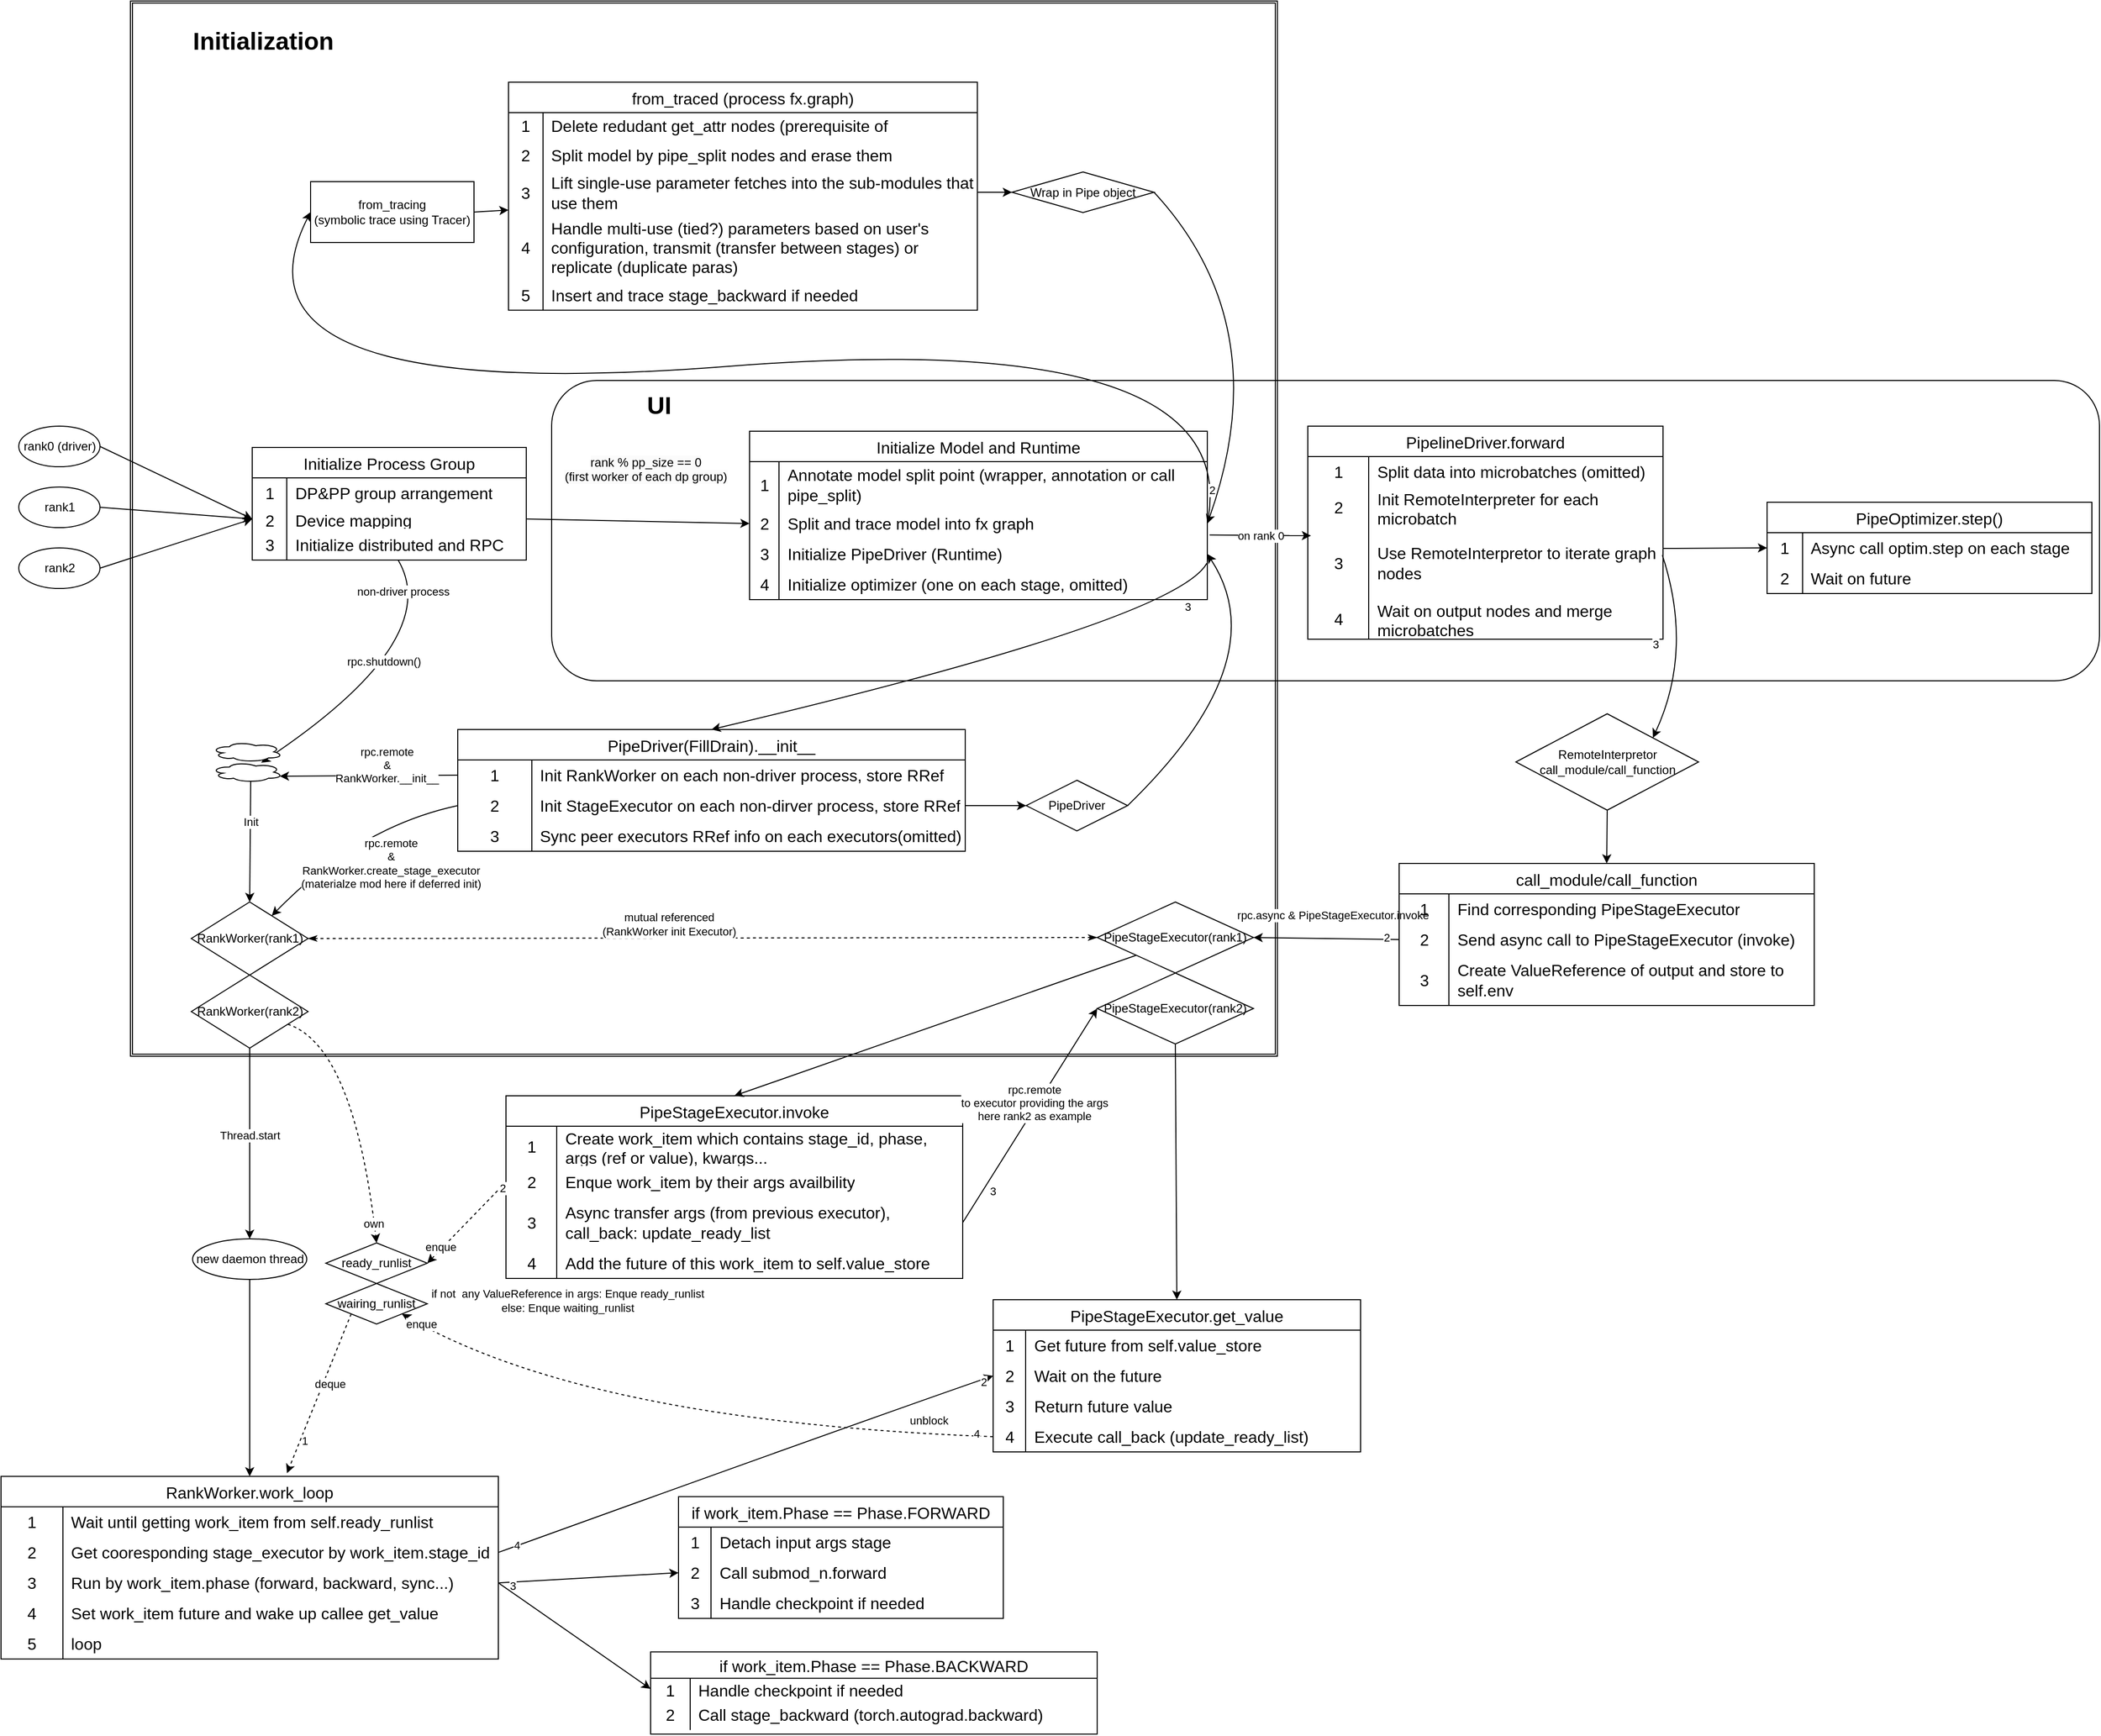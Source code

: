 <mxfile version="22.1.1" type="device">
  <diagram id="C5RBs43oDa-KdzZeNtuy" name="Page-1">
    <mxGraphModel dx="2876" dy="1300" grid="0" gridSize="10" guides="1" tooltips="1" connect="1" arrows="1" fold="1" page="1" pageScale="1" pageWidth="827" pageHeight="1169" math="0" shadow="0">
      <root>
        <mxCell id="WIyWlLk6GJQsqaUBKTNV-0" />
        <mxCell id="WIyWlLk6GJQsqaUBKTNV-1" parent="WIyWlLk6GJQsqaUBKTNV-0" />
        <mxCell id="2e83aGgOXev0guJFGKBR-5" value="" style="shape=ext;double=1;whiteSpace=wrap;html=1;fillColor=none;" parent="WIyWlLk6GJQsqaUBKTNV-1" vertex="1">
          <mxGeometry x="-447.5" y="312" width="1130" height="1040" as="geometry" />
        </mxCell>
        <mxCell id="2e83aGgOXev0guJFGKBR-37" value="" style="rounded=1;whiteSpace=wrap;html=1;fillColor=none;" parent="WIyWlLk6GJQsqaUBKTNV-1" vertex="1">
          <mxGeometry x="-32.5" y="686" width="1525" height="296" as="geometry" />
        </mxCell>
        <mxCell id="cH-fJUtHAnN2zhJCHKGi-9" value="rank1" style="ellipse;whiteSpace=wrap;html=1;" parent="WIyWlLk6GJQsqaUBKTNV-1" vertex="1">
          <mxGeometry x="-557.5" y="791" width="80" height="40" as="geometry" />
        </mxCell>
        <mxCell id="cH-fJUtHAnN2zhJCHKGi-10" value="rank0 (driver)" style="ellipse;whiteSpace=wrap;html=1;" parent="WIyWlLk6GJQsqaUBKTNV-1" vertex="1">
          <mxGeometry x="-557.5" y="731" width="80" height="40" as="geometry" />
        </mxCell>
        <mxCell id="cH-fJUtHAnN2zhJCHKGi-11" value="rank2" style="ellipse;whiteSpace=wrap;html=1;" parent="WIyWlLk6GJQsqaUBKTNV-1" vertex="1">
          <mxGeometry x="-557.5" y="851" width="80" height="40" as="geometry" />
        </mxCell>
        <mxCell id="cH-fJUtHAnN2zhJCHKGi-16" value="" style="endArrow=classic;html=1;rounded=0;exitX=1;exitY=0.5;exitDx=0;exitDy=0;entryX=0;entryY=0.5;entryDx=0;entryDy=0;endFill=1;" parent="WIyWlLk6GJQsqaUBKTNV-1" source="cH-fJUtHAnN2zhJCHKGi-10" target="cH-fJUtHAnN2zhJCHKGi-23" edge="1">
          <mxGeometry width="50" height="50" relative="1" as="geometry">
            <mxPoint x="-277.5" y="736" as="sourcePoint" />
            <mxPoint x="-197.5" y="796" as="targetPoint" />
          </mxGeometry>
        </mxCell>
        <mxCell id="cH-fJUtHAnN2zhJCHKGi-17" value="" style="endArrow=classic;html=1;rounded=0;exitX=1;exitY=0.5;exitDx=0;exitDy=0;entryX=0;entryY=0.5;entryDx=0;entryDy=0;endFill=1;" parent="WIyWlLk6GJQsqaUBKTNV-1" source="cH-fJUtHAnN2zhJCHKGi-9" target="cH-fJUtHAnN2zhJCHKGi-23" edge="1">
          <mxGeometry width="50" height="50" relative="1" as="geometry">
            <mxPoint x="-277.5" y="796" as="sourcePoint" />
            <mxPoint x="-197.5" y="796" as="targetPoint" />
          </mxGeometry>
        </mxCell>
        <mxCell id="cH-fJUtHAnN2zhJCHKGi-18" value="" style="endArrow=classic;html=1;rounded=0;exitX=1;exitY=0.5;exitDx=0;exitDy=0;entryX=0;entryY=0.5;entryDx=0;entryDy=0;endFill=1;" parent="WIyWlLk6GJQsqaUBKTNV-1" source="cH-fJUtHAnN2zhJCHKGi-11" target="cH-fJUtHAnN2zhJCHKGi-23" edge="1">
          <mxGeometry width="50" height="50" relative="1" as="geometry">
            <mxPoint x="-277.5" y="856" as="sourcePoint" />
            <mxPoint x="-197.5" y="796" as="targetPoint" />
          </mxGeometry>
        </mxCell>
        <mxCell id="cH-fJUtHAnN2zhJCHKGi-19" value="Initialize Process Group" style="shape=table;startSize=30;container=1;collapsible=0;childLayout=tableLayout;fixedRows=1;rowLines=0;fontStyle=0;strokeColor=default;fontSize=16;" parent="WIyWlLk6GJQsqaUBKTNV-1" vertex="1">
          <mxGeometry x="-327.5" y="752" width="270" height="111" as="geometry" />
        </mxCell>
        <mxCell id="cH-fJUtHAnN2zhJCHKGi-20" value="" style="shape=tableRow;horizontal=0;startSize=0;swimlaneHead=0;swimlaneBody=0;top=0;left=0;bottom=0;right=0;collapsible=0;dropTarget=0;fillColor=none;points=[[0,0.5],[1,0.5]];portConstraint=eastwest;strokeColor=inherit;fontSize=16;" parent="cH-fJUtHAnN2zhJCHKGi-19" vertex="1">
          <mxGeometry y="30" width="270" height="30" as="geometry" />
        </mxCell>
        <mxCell id="cH-fJUtHAnN2zhJCHKGi-21" value="1" style="shape=partialRectangle;html=1;whiteSpace=wrap;connectable=0;fillColor=none;top=0;left=0;bottom=0;right=0;overflow=hidden;pointerEvents=1;strokeColor=inherit;fontSize=16;" parent="cH-fJUtHAnN2zhJCHKGi-20" vertex="1">
          <mxGeometry width="34" height="30" as="geometry">
            <mxRectangle width="34" height="30" as="alternateBounds" />
          </mxGeometry>
        </mxCell>
        <mxCell id="cH-fJUtHAnN2zhJCHKGi-22" value="DP&amp;amp;PP group arrangement" style="shape=partialRectangle;html=1;whiteSpace=wrap;connectable=0;fillColor=none;top=0;left=0;bottom=0;right=0;align=left;spacingLeft=6;overflow=hidden;strokeColor=inherit;fontSize=16;" parent="cH-fJUtHAnN2zhJCHKGi-20" vertex="1">
          <mxGeometry x="34" width="236" height="30" as="geometry">
            <mxRectangle width="236" height="30" as="alternateBounds" />
          </mxGeometry>
        </mxCell>
        <mxCell id="cH-fJUtHAnN2zhJCHKGi-23" value="" style="shape=tableRow;horizontal=0;startSize=0;swimlaneHead=0;swimlaneBody=0;top=0;left=0;bottom=0;right=0;collapsible=0;dropTarget=0;fillColor=none;points=[[0,0.5],[1,0.5]];portConstraint=eastwest;strokeColor=inherit;fontSize=16;" parent="cH-fJUtHAnN2zhJCHKGi-19" vertex="1">
          <mxGeometry y="60" width="270" height="21" as="geometry" />
        </mxCell>
        <mxCell id="cH-fJUtHAnN2zhJCHKGi-24" value="2" style="shape=partialRectangle;html=1;whiteSpace=wrap;connectable=0;fillColor=none;top=0;left=0;bottom=0;right=0;overflow=hidden;strokeColor=inherit;fontSize=16;" parent="cH-fJUtHAnN2zhJCHKGi-23" vertex="1">
          <mxGeometry width="34" height="21" as="geometry">
            <mxRectangle width="34" height="21" as="alternateBounds" />
          </mxGeometry>
        </mxCell>
        <mxCell id="cH-fJUtHAnN2zhJCHKGi-25" value="Device mapping" style="shape=partialRectangle;html=1;whiteSpace=wrap;connectable=0;fillColor=none;top=0;left=0;bottom=0;right=0;align=left;spacingLeft=6;overflow=hidden;strokeColor=inherit;fontSize=16;" parent="cH-fJUtHAnN2zhJCHKGi-23" vertex="1">
          <mxGeometry x="34" width="236" height="21" as="geometry">
            <mxRectangle width="236" height="21" as="alternateBounds" />
          </mxGeometry>
        </mxCell>
        <mxCell id="cH-fJUtHAnN2zhJCHKGi-26" value="" style="shape=tableRow;horizontal=0;startSize=0;swimlaneHead=0;swimlaneBody=0;top=0;left=0;bottom=0;right=0;collapsible=0;dropTarget=0;fillColor=none;points=[[0,0.5],[1,0.5]];portConstraint=eastwest;strokeColor=inherit;fontSize=16;" parent="cH-fJUtHAnN2zhJCHKGi-19" vertex="1">
          <mxGeometry y="81" width="270" height="30" as="geometry" />
        </mxCell>
        <mxCell id="cH-fJUtHAnN2zhJCHKGi-27" value="3" style="shape=partialRectangle;html=1;whiteSpace=wrap;connectable=0;fillColor=none;top=0;left=0;bottom=0;right=0;overflow=hidden;strokeColor=inherit;fontSize=16;" parent="cH-fJUtHAnN2zhJCHKGi-26" vertex="1">
          <mxGeometry width="34" height="30" as="geometry">
            <mxRectangle width="34" height="30" as="alternateBounds" />
          </mxGeometry>
        </mxCell>
        <mxCell id="cH-fJUtHAnN2zhJCHKGi-28" value="Initialize distributed and RPC" style="shape=partialRectangle;html=1;whiteSpace=wrap;connectable=0;fillColor=none;top=0;left=0;bottom=0;right=0;align=left;spacingLeft=6;overflow=hidden;strokeColor=inherit;fontSize=16;" parent="cH-fJUtHAnN2zhJCHKGi-26" vertex="1">
          <mxGeometry x="34" width="236" height="30" as="geometry">
            <mxRectangle width="236" height="30" as="alternateBounds" />
          </mxGeometry>
        </mxCell>
        <mxCell id="cH-fJUtHAnN2zhJCHKGi-29" value="&#xa;&lt;span style=&quot;color: rgb(0, 0, 0); font-family: Helvetica; font-size: 12px; font-style: normal; font-variant-ligatures: normal; font-variant-caps: normal; font-weight: 400; letter-spacing: normal; orphans: 2; text-align: center; text-indent: 0px; text-transform: none; widows: 2; word-spacing: 0px; -webkit-text-stroke-width: 0px; background-color: rgb(251, 251, 251); text-decoration-thickness: initial; text-decoration-style: initial; text-decoration-color: initial; float: none; display: inline !important;&quot;&gt;rank % pp_size == 0&lt;/span&gt;&lt;br style=&quot;border-color: var(--border-color); color: rgb(0, 0, 0); font-family: Helvetica; font-size: 12px; font-style: normal; font-variant-ligatures: normal; font-variant-caps: normal; font-weight: 400; letter-spacing: normal; orphans: 2; text-align: center; text-indent: 0px; text-transform: none; widows: 2; word-spacing: 0px; -webkit-text-stroke-width: 0px; background-color: rgb(251, 251, 251); text-decoration-thickness: initial; text-decoration-style: initial; text-decoration-color: initial;&quot;&gt;&lt;span style=&quot;color: rgb(0, 0, 0); font-family: Helvetica; font-size: 12px; font-style: normal; font-variant-ligatures: normal; font-variant-caps: normal; font-weight: 400; letter-spacing: normal; orphans: 2; text-align: center; text-indent: 0px; text-transform: none; widows: 2; word-spacing: 0px; -webkit-text-stroke-width: 0px; background-color: rgb(251, 251, 251); text-decoration-thickness: initial; text-decoration-style: initial; text-decoration-color: initial; float: none; display: inline !important;&quot;&gt;(first worker of each dp group)&lt;/span&gt;&#xa;&#xa;" style="endArrow=none;html=1;rounded=0;entryX=1;entryY=0.5;entryDx=0;entryDy=0;exitX=0;exitY=0.5;exitDx=0;exitDy=0;endFill=0;startArrow=classic;startFill=1;" parent="WIyWlLk6GJQsqaUBKTNV-1" source="cH-fJUtHAnN2zhJCHKGi-38" target="cH-fJUtHAnN2zhJCHKGi-23" edge="1">
          <mxGeometry x="-0.063" y="-45" width="50" height="50" relative="1" as="geometry">
            <mxPoint x="172.5" y="811" as="sourcePoint" />
            <mxPoint x="42.5" y="806" as="targetPoint" />
            <mxPoint as="offset" />
          </mxGeometry>
        </mxCell>
        <mxCell id="cH-fJUtHAnN2zhJCHKGi-30" value="" style="curved=1;endArrow=classic;html=1;rounded=0;" parent="WIyWlLk6GJQsqaUBKTNV-1" source="cH-fJUtHAnN2zhJCHKGi-26" target="qg0mVcUasp-BQiilp6SJ-3" edge="1">
          <mxGeometry width="50" height="50" relative="1" as="geometry">
            <mxPoint x="42.5" y="786" as="sourcePoint" />
            <mxPoint x="-137.5" y="922" as="targetPoint" />
            <Array as="points">
              <mxPoint x="-137.5" y="942" />
            </Array>
          </mxGeometry>
        </mxCell>
        <mxCell id="YRjWqF9IflC1qvTOGqUA-0" value="rpc.shutdown()" style="edgeLabel;html=1;align=center;verticalAlign=middle;resizable=0;points=[];" parent="cH-fJUtHAnN2zhJCHKGi-30" vertex="1" connectable="0">
          <mxGeometry x="-0.189" y="-9" relative="1" as="geometry">
            <mxPoint x="-27" y="9" as="offset" />
          </mxGeometry>
        </mxCell>
        <mxCell id="2e83aGgOXev0guJFGKBR-0" value="non-driver process" style="edgeLabel;html=1;align=center;verticalAlign=middle;resizable=0;points=[];" parent="cH-fJUtHAnN2zhJCHKGi-30" vertex="1" connectable="0">
          <mxGeometry x="-0.812" y="-12" relative="1" as="geometry">
            <mxPoint as="offset" />
          </mxGeometry>
        </mxCell>
        <mxCell id="cH-fJUtHAnN2zhJCHKGi-34" value="Initialize Model and Runtime" style="shape=table;startSize=30;container=1;collapsible=0;childLayout=tableLayout;fixedRows=1;rowLines=0;fontStyle=0;strokeColor=default;fontSize=16;" parent="WIyWlLk6GJQsqaUBKTNV-1" vertex="1">
          <mxGeometry x="162.5" y="736" width="451" height="166" as="geometry" />
        </mxCell>
        <mxCell id="cH-fJUtHAnN2zhJCHKGi-35" value="" style="shape=tableRow;horizontal=0;startSize=0;swimlaneHead=0;swimlaneBody=0;top=0;left=0;bottom=0;right=0;collapsible=0;dropTarget=0;fillColor=none;points=[[0,0.5],[1,0.5]];portConstraint=eastwest;strokeColor=inherit;fontSize=16;" parent="cH-fJUtHAnN2zhJCHKGi-34" vertex="1">
          <mxGeometry y="30" width="451" height="46" as="geometry" />
        </mxCell>
        <mxCell id="cH-fJUtHAnN2zhJCHKGi-36" value="1" style="shape=partialRectangle;html=1;whiteSpace=wrap;connectable=0;fillColor=none;top=0;left=0;bottom=0;right=0;overflow=hidden;pointerEvents=1;strokeColor=inherit;fontSize=16;" parent="cH-fJUtHAnN2zhJCHKGi-35" vertex="1">
          <mxGeometry width="29" height="46" as="geometry">
            <mxRectangle width="29" height="46" as="alternateBounds" />
          </mxGeometry>
        </mxCell>
        <mxCell id="cH-fJUtHAnN2zhJCHKGi-37" value="Annotate model split point (wrapper, annotation or call pipe_split)" style="shape=partialRectangle;html=1;whiteSpace=wrap;connectable=0;fillColor=none;top=0;left=0;bottom=0;right=0;align=left;spacingLeft=6;overflow=hidden;strokeColor=inherit;fontSize=16;" parent="cH-fJUtHAnN2zhJCHKGi-35" vertex="1">
          <mxGeometry x="29" width="422" height="46" as="geometry">
            <mxRectangle width="422" height="46" as="alternateBounds" />
          </mxGeometry>
        </mxCell>
        <mxCell id="cH-fJUtHAnN2zhJCHKGi-38" value="" style="shape=tableRow;horizontal=0;startSize=0;swimlaneHead=0;swimlaneBody=0;top=0;left=0;bottom=0;right=0;collapsible=0;dropTarget=0;fillColor=none;points=[[0,0.5],[1,0.5]];portConstraint=eastwest;strokeColor=inherit;fontSize=16;" parent="cH-fJUtHAnN2zhJCHKGi-34" vertex="1">
          <mxGeometry y="76" width="451" height="30" as="geometry" />
        </mxCell>
        <mxCell id="cH-fJUtHAnN2zhJCHKGi-39" value="2" style="shape=partialRectangle;html=1;whiteSpace=wrap;connectable=0;fillColor=none;top=0;left=0;bottom=0;right=0;overflow=hidden;strokeColor=inherit;fontSize=16;" parent="cH-fJUtHAnN2zhJCHKGi-38" vertex="1">
          <mxGeometry width="29" height="30" as="geometry">
            <mxRectangle width="29" height="30" as="alternateBounds" />
          </mxGeometry>
        </mxCell>
        <mxCell id="cH-fJUtHAnN2zhJCHKGi-40" value="Split and trace model into fx graph" style="shape=partialRectangle;html=1;whiteSpace=wrap;connectable=0;fillColor=none;top=0;left=0;bottom=0;right=0;align=left;spacingLeft=6;overflow=hidden;strokeColor=inherit;fontSize=16;" parent="cH-fJUtHAnN2zhJCHKGi-38" vertex="1">
          <mxGeometry x="29" width="422" height="30" as="geometry">
            <mxRectangle width="422" height="30" as="alternateBounds" />
          </mxGeometry>
        </mxCell>
        <mxCell id="cH-fJUtHAnN2zhJCHKGi-41" value="" style="shape=tableRow;horizontal=0;startSize=0;swimlaneHead=0;swimlaneBody=0;top=0;left=0;bottom=0;right=0;collapsible=0;dropTarget=0;fillColor=none;points=[[0,0.5],[1,0.5]];portConstraint=eastwest;strokeColor=inherit;fontSize=16;" parent="cH-fJUtHAnN2zhJCHKGi-34" vertex="1">
          <mxGeometry y="106" width="451" height="30" as="geometry" />
        </mxCell>
        <mxCell id="cH-fJUtHAnN2zhJCHKGi-42" value="3" style="shape=partialRectangle;html=1;whiteSpace=wrap;connectable=0;fillColor=none;top=0;left=0;bottom=0;right=0;overflow=hidden;strokeColor=inherit;fontSize=16;" parent="cH-fJUtHAnN2zhJCHKGi-41" vertex="1">
          <mxGeometry width="29" height="30" as="geometry">
            <mxRectangle width="29" height="30" as="alternateBounds" />
          </mxGeometry>
        </mxCell>
        <mxCell id="cH-fJUtHAnN2zhJCHKGi-43" value="Initialize PipeDriver (Runtime)" style="shape=partialRectangle;html=1;whiteSpace=wrap;connectable=0;fillColor=none;top=0;left=0;bottom=0;right=0;align=left;spacingLeft=6;overflow=hidden;strokeColor=inherit;fontSize=16;" parent="cH-fJUtHAnN2zhJCHKGi-41" vertex="1">
          <mxGeometry x="29" width="422" height="30" as="geometry">
            <mxRectangle width="422" height="30" as="alternateBounds" />
          </mxGeometry>
        </mxCell>
        <mxCell id="KdaiOf__EYJZEj6jnk8N-66" style="shape=tableRow;horizontal=0;startSize=0;swimlaneHead=0;swimlaneBody=0;top=0;left=0;bottom=0;right=0;collapsible=0;dropTarget=0;fillColor=none;points=[[0,0.5],[1,0.5]];portConstraint=eastwest;strokeColor=inherit;fontSize=16;" parent="cH-fJUtHAnN2zhJCHKGi-34" vertex="1">
          <mxGeometry y="136" width="451" height="30" as="geometry" />
        </mxCell>
        <mxCell id="KdaiOf__EYJZEj6jnk8N-67" value="4" style="shape=partialRectangle;html=1;whiteSpace=wrap;connectable=0;fillColor=none;top=0;left=0;bottom=0;right=0;overflow=hidden;strokeColor=inherit;fontSize=16;" parent="KdaiOf__EYJZEj6jnk8N-66" vertex="1">
          <mxGeometry width="29" height="30" as="geometry">
            <mxRectangle width="29" height="30" as="alternateBounds" />
          </mxGeometry>
        </mxCell>
        <mxCell id="KdaiOf__EYJZEj6jnk8N-68" value="Initialize optimizer (one on each stage, omitted)" style="shape=partialRectangle;html=1;whiteSpace=wrap;connectable=0;fillColor=none;top=0;left=0;bottom=0;right=0;align=left;spacingLeft=6;overflow=hidden;strokeColor=inherit;fontSize=16;" parent="KdaiOf__EYJZEj6jnk8N-66" vertex="1">
          <mxGeometry x="29" width="422" height="30" as="geometry">
            <mxRectangle width="422" height="30" as="alternateBounds" />
          </mxGeometry>
        </mxCell>
        <mxCell id="cH-fJUtHAnN2zhJCHKGi-57" value="from_tracing&lt;br&gt;(symbolic trace using Tracer)" style="rounded=0;whiteSpace=wrap;html=1;" parent="WIyWlLk6GJQsqaUBKTNV-1" vertex="1">
          <mxGeometry x="-270" y="490" width="161" height="60" as="geometry" />
        </mxCell>
        <mxCell id="cH-fJUtHAnN2zhJCHKGi-58" value="" style="endArrow=classic;html=1;rounded=0;exitX=1;exitY=0.5;exitDx=0;exitDy=0;endFill=1;" parent="WIyWlLk6GJQsqaUBKTNV-1" source="cH-fJUtHAnN2zhJCHKGi-57" target="cH-fJUtHAnN2zhJCHKGi-59" edge="1">
          <mxGeometry width="50" height="50" relative="1" as="geometry">
            <mxPoint x="62.5" y="502" as="sourcePoint" />
            <mxPoint x="-47.5" y="472" as="targetPoint" />
          </mxGeometry>
        </mxCell>
        <mxCell id="cH-fJUtHAnN2zhJCHKGi-59" value="from_traced (process fx.graph)" style="shape=table;startSize=30;container=1;collapsible=0;childLayout=tableLayout;fixedRows=1;rowLines=0;fontStyle=0;strokeColor=default;fontSize=16;" parent="WIyWlLk6GJQsqaUBKTNV-1" vertex="1">
          <mxGeometry x="-75" y="392" width="461.931" height="224.75" as="geometry" />
        </mxCell>
        <mxCell id="cH-fJUtHAnN2zhJCHKGi-60" value="" style="shape=tableRow;horizontal=0;startSize=0;swimlaneHead=0;swimlaneBody=0;top=0;left=0;bottom=0;right=0;collapsible=0;dropTarget=0;fillColor=none;points=[[0,0.5],[1,0.5]];portConstraint=eastwest;strokeColor=inherit;fontSize=16;" parent="cH-fJUtHAnN2zhJCHKGi-59" vertex="1">
          <mxGeometry y="30" width="461.931" height="26" as="geometry" />
        </mxCell>
        <mxCell id="cH-fJUtHAnN2zhJCHKGi-61" value="1" style="shape=partialRectangle;html=1;whiteSpace=wrap;connectable=0;fillColor=none;top=0;left=0;bottom=0;right=0;overflow=hidden;pointerEvents=1;strokeColor=inherit;fontSize=16;" parent="cH-fJUtHAnN2zhJCHKGi-60" vertex="1">
          <mxGeometry width="34" height="26" as="geometry">
            <mxRectangle width="34" height="26" as="alternateBounds" />
          </mxGeometry>
        </mxCell>
        <mxCell id="cH-fJUtHAnN2zhJCHKGi-62" value="Delete redudant get_attr nodes (prerequisite of&amp;nbsp;" style="shape=partialRectangle;html=1;whiteSpace=wrap;connectable=0;fillColor=none;top=0;left=0;bottom=0;right=0;align=left;spacingLeft=6;overflow=hidden;strokeColor=inherit;fontSize=16;" parent="cH-fJUtHAnN2zhJCHKGi-60" vertex="1">
          <mxGeometry x="34" width="428" height="26" as="geometry">
            <mxRectangle width="428" height="26" as="alternateBounds" />
          </mxGeometry>
        </mxCell>
        <mxCell id="cH-fJUtHAnN2zhJCHKGi-63" value="" style="shape=tableRow;horizontal=0;startSize=0;swimlaneHead=0;swimlaneBody=0;top=0;left=0;bottom=0;right=0;collapsible=0;dropTarget=0;fillColor=none;points=[[0,0.5],[1,0.5]];portConstraint=eastwest;strokeColor=inherit;fontSize=16;" parent="cH-fJUtHAnN2zhJCHKGi-59" vertex="1">
          <mxGeometry y="56" width="461.931" height="31" as="geometry" />
        </mxCell>
        <mxCell id="cH-fJUtHAnN2zhJCHKGi-64" value="2" style="shape=partialRectangle;html=1;whiteSpace=wrap;connectable=0;fillColor=none;top=0;left=0;bottom=0;right=0;overflow=hidden;strokeColor=inherit;fontSize=16;" parent="cH-fJUtHAnN2zhJCHKGi-63" vertex="1">
          <mxGeometry width="34" height="31" as="geometry">
            <mxRectangle width="34" height="31" as="alternateBounds" />
          </mxGeometry>
        </mxCell>
        <mxCell id="cH-fJUtHAnN2zhJCHKGi-65" value="Split model by pipe_split nodes and erase them" style="shape=partialRectangle;html=1;whiteSpace=wrap;connectable=0;fillColor=none;top=0;left=0;bottom=0;right=0;align=left;spacingLeft=6;overflow=hidden;strokeColor=inherit;fontSize=16;" parent="cH-fJUtHAnN2zhJCHKGi-63" vertex="1">
          <mxGeometry x="34" width="428" height="31" as="geometry">
            <mxRectangle width="428" height="31" as="alternateBounds" />
          </mxGeometry>
        </mxCell>
        <mxCell id="cH-fJUtHAnN2zhJCHKGi-66" value="" style="shape=tableRow;horizontal=0;startSize=0;swimlaneHead=0;swimlaneBody=0;top=0;left=0;bottom=0;right=0;collapsible=0;dropTarget=0;fillColor=none;points=[[0,0.5],[1,0.5]];portConstraint=eastwest;strokeColor=inherit;fontSize=16;" parent="cH-fJUtHAnN2zhJCHKGi-59" vertex="1">
          <mxGeometry y="87" width="461.931" height="43" as="geometry" />
        </mxCell>
        <mxCell id="cH-fJUtHAnN2zhJCHKGi-67" value="3" style="shape=partialRectangle;html=1;whiteSpace=wrap;connectable=0;fillColor=none;top=0;left=0;bottom=0;right=0;overflow=hidden;strokeColor=inherit;fontSize=16;" parent="cH-fJUtHAnN2zhJCHKGi-66" vertex="1">
          <mxGeometry width="34" height="43" as="geometry">
            <mxRectangle width="34" height="43" as="alternateBounds" />
          </mxGeometry>
        </mxCell>
        <mxCell id="cH-fJUtHAnN2zhJCHKGi-68" value="Lift single-use parameter fetches into the sub-modules that use them" style="shape=partialRectangle;html=1;whiteSpace=wrap;connectable=0;fillColor=none;top=0;left=0;bottom=0;right=0;align=left;spacingLeft=6;overflow=hidden;strokeColor=inherit;fontSize=16;" parent="cH-fJUtHAnN2zhJCHKGi-66" vertex="1">
          <mxGeometry x="34" width="428" height="43" as="geometry">
            <mxRectangle width="428" height="43" as="alternateBounds" />
          </mxGeometry>
        </mxCell>
        <mxCell id="cH-fJUtHAnN2zhJCHKGi-78" style="shape=tableRow;horizontal=0;startSize=0;swimlaneHead=0;swimlaneBody=0;top=0;left=0;bottom=0;right=0;collapsible=0;dropTarget=0;fillColor=none;points=[[0,0.5],[1,0.5]];portConstraint=eastwest;strokeColor=inherit;fontSize=16;" parent="cH-fJUtHAnN2zhJCHKGi-59" vertex="1">
          <mxGeometry y="130" width="461.931" height="65" as="geometry" />
        </mxCell>
        <mxCell id="cH-fJUtHAnN2zhJCHKGi-79" value="4" style="shape=partialRectangle;html=1;whiteSpace=wrap;connectable=0;fillColor=none;top=0;left=0;bottom=0;right=0;overflow=hidden;strokeColor=inherit;fontSize=16;" parent="cH-fJUtHAnN2zhJCHKGi-78" vertex="1">
          <mxGeometry width="34" height="65" as="geometry">
            <mxRectangle width="34" height="65" as="alternateBounds" />
          </mxGeometry>
        </mxCell>
        <mxCell id="cH-fJUtHAnN2zhJCHKGi-80" value="Handle multi-use (tied?) parameters based on user&#39;s configuration, transmit (transfer between stages) or replicate (duplicate paras)" style="shape=partialRectangle;html=1;whiteSpace=wrap;connectable=0;fillColor=none;top=0;left=0;bottom=0;right=0;align=left;spacingLeft=6;overflow=hidden;strokeColor=inherit;fontSize=16;" parent="cH-fJUtHAnN2zhJCHKGi-78" vertex="1">
          <mxGeometry x="34" width="428" height="65" as="geometry">
            <mxRectangle width="428" height="65" as="alternateBounds" />
          </mxGeometry>
        </mxCell>
        <mxCell id="cH-fJUtHAnN2zhJCHKGi-81" style="shape=tableRow;horizontal=0;startSize=0;swimlaneHead=0;swimlaneBody=0;top=0;left=0;bottom=0;right=0;collapsible=0;dropTarget=0;fillColor=none;points=[[0,0.5],[1,0.5]];portConstraint=eastwest;strokeColor=inherit;fontSize=16;" parent="cH-fJUtHAnN2zhJCHKGi-59" vertex="1">
          <mxGeometry y="195" width="461.931" height="30" as="geometry" />
        </mxCell>
        <mxCell id="cH-fJUtHAnN2zhJCHKGi-82" value="5" style="shape=partialRectangle;html=1;whiteSpace=wrap;connectable=0;fillColor=none;top=0;left=0;bottom=0;right=0;overflow=hidden;strokeColor=inherit;fontSize=16;" parent="cH-fJUtHAnN2zhJCHKGi-81" vertex="1">
          <mxGeometry width="34" height="30" as="geometry">
            <mxRectangle width="34" height="30" as="alternateBounds" />
          </mxGeometry>
        </mxCell>
        <mxCell id="cH-fJUtHAnN2zhJCHKGi-83" value="Insert and trace stage_backward if needed" style="shape=partialRectangle;html=1;whiteSpace=wrap;connectable=0;fillColor=none;top=0;left=0;bottom=0;right=0;align=left;spacingLeft=6;overflow=hidden;strokeColor=inherit;fontSize=16;" parent="cH-fJUtHAnN2zhJCHKGi-81" vertex="1">
          <mxGeometry x="34" width="428" height="30" as="geometry">
            <mxRectangle width="428" height="30" as="alternateBounds" />
          </mxGeometry>
        </mxCell>
        <mxCell id="KdaiOf__EYJZEj6jnk8N-2" value="" style="endArrow=classic;html=1;rounded=0;exitX=1;exitY=0.5;exitDx=0;exitDy=0;entryX=0;entryY=0.5;entryDx=0;entryDy=0;endFill=1;" parent="WIyWlLk6GJQsqaUBKTNV-1" source="cH-fJUtHAnN2zhJCHKGi-66" target="2e83aGgOXev0guJFGKBR-9" edge="1">
          <mxGeometry width="50" height="50" relative="1" as="geometry">
            <mxPoint x="442.5" y="332" as="sourcePoint" />
            <mxPoint x="412.5" y="512" as="targetPoint" />
          </mxGeometry>
        </mxCell>
        <mxCell id="KdaiOf__EYJZEj6jnk8N-3" value="" style="curved=1;endArrow=classic;html=1;rounded=0;exitX=1;exitY=0.5;exitDx=0;exitDy=0;entryX=0;entryY=0.5;entryDx=0;entryDy=0;" parent="WIyWlLk6GJQsqaUBKTNV-1" source="cH-fJUtHAnN2zhJCHKGi-38" target="cH-fJUtHAnN2zhJCHKGi-57" edge="1">
          <mxGeometry width="50" height="50" relative="1" as="geometry">
            <mxPoint x="562.5" y="917" as="sourcePoint" />
            <mxPoint x="612.5" y="867" as="targetPoint" />
            <Array as="points">
              <mxPoint x="652.5" y="632" />
              <mxPoint x="-367.5" y="712" />
            </Array>
          </mxGeometry>
        </mxCell>
        <mxCell id="qg0mVcUasp-BQiilp6SJ-15" value="2" style="edgeLabel;html=1;align=center;verticalAlign=middle;resizable=0;points=[];" parent="KdaiOf__EYJZEj6jnk8N-3" vertex="1" connectable="0">
          <mxGeometry x="-0.954" y="2" relative="1" as="geometry">
            <mxPoint as="offset" />
          </mxGeometry>
        </mxCell>
        <mxCell id="KdaiOf__EYJZEj6jnk8N-51" value="" style="endArrow=classic;html=1;rounded=0;exitX=0.5;exitY=1;exitDx=0;exitDy=0;entryX=0.5;entryY=0;entryDx=0;entryDy=0;endFill=1;" parent="WIyWlLk6GJQsqaUBKTNV-1" source="qg0mVcUasp-BQiilp6SJ-57" target="qg0mVcUasp-BQiilp6SJ-13" edge="1">
          <mxGeometry width="50" height="50" relative="1" as="geometry">
            <mxPoint x="297.5" y="1185" as="sourcePoint" />
            <mxPoint x="637.5" y="1295" as="targetPoint" />
          </mxGeometry>
        </mxCell>
        <mxCell id="lFsMOoatjk1KJqR7OC0U-5" value="Thread.start" style="edgeLabel;html=1;align=center;verticalAlign=middle;resizable=0;points=[];" parent="KdaiOf__EYJZEj6jnk8N-51" vertex="1" connectable="0">
          <mxGeometry x="-0.08" relative="1" as="geometry">
            <mxPoint y="-1" as="offset" />
          </mxGeometry>
        </mxCell>
        <mxCell id="KdaiOf__EYJZEj6jnk8N-64" value="&lt;span style=&quot;color: rgb(0, 0, 0); font-family: Helvetica; font-size: 11px; font-style: normal; font-variant-ligatures: normal; font-variant-caps: normal; font-weight: 400; letter-spacing: normal; orphans: 2; text-align: center; text-indent: 0px; text-transform: none; widows: 2; word-spacing: 0px; -webkit-text-stroke-width: 0px; background-color: rgb(255, 255, 255); text-decoration-thickness: initial; text-decoration-style: initial; text-decoration-color: initial; float: none; display: inline !important;&quot;&gt;rpc.remote&lt;/span&gt;&lt;br style=&quot;border-color: var(--border-color); color: rgb(0, 0, 0); font-family: Helvetica; font-size: 11px; font-style: normal; font-variant-ligatures: normal; font-variant-caps: normal; font-weight: 400; letter-spacing: normal; orphans: 2; text-align: center; text-indent: 0px; text-transform: none; widows: 2; word-spacing: 0px; -webkit-text-stroke-width: 0px; text-decoration-thickness: initial; text-decoration-style: initial; text-decoration-color: initial;&quot;&gt;&lt;span style=&quot;color: rgb(0, 0, 0); font-family: Helvetica; font-size: 11px; font-style: normal; font-variant-ligatures: normal; font-variant-caps: normal; font-weight: 400; letter-spacing: normal; orphans: 2; text-align: center; text-indent: 0px; text-transform: none; widows: 2; word-spacing: 0px; -webkit-text-stroke-width: 0px; background-color: rgb(255, 255, 255); text-decoration-thickness: initial; text-decoration-style: initial; text-decoration-color: initial; float: none; display: inline !important;&quot;&gt;&amp;amp;&lt;/span&gt;&lt;br style=&quot;border-color: var(--border-color); color: rgb(0, 0, 0); font-family: Helvetica; font-size: 11px; font-style: normal; font-variant-ligatures: normal; font-variant-caps: normal; font-weight: 400; letter-spacing: normal; orphans: 2; text-align: center; text-indent: 0px; text-transform: none; widows: 2; word-spacing: 0px; -webkit-text-stroke-width: 0px; text-decoration-thickness: initial; text-decoration-style: initial; text-decoration-color: initial;&quot;&gt;&lt;span style=&quot;color: rgb(0, 0, 0); font-family: Helvetica; font-size: 11px; font-style: normal; font-variant-ligatures: normal; font-variant-caps: normal; font-weight: 400; letter-spacing: normal; orphans: 2; text-align: center; text-indent: 0px; text-transform: none; widows: 2; word-spacing: 0px; -webkit-text-stroke-width: 0px; background-color: rgb(255, 255, 255); text-decoration-thickness: initial; text-decoration-style: initial; text-decoration-color: initial; float: none; display: inline !important;&quot;&gt;RankWorker.create_stage_executor&lt;br&gt;(materialze mod here if deferred init)&lt;br&gt;&lt;/span&gt;" style="curved=1;endArrow=classic;html=1;rounded=0;exitX=0;exitY=0.5;exitDx=0;exitDy=0;" parent="WIyWlLk6GJQsqaUBKTNV-1" source="KdaiOf__EYJZEj6jnk8N-23" target="KdaiOf__EYJZEj6jnk8N-41" edge="1">
          <mxGeometry x="-0.312" y="42" width="50" height="50" relative="1" as="geometry">
            <mxPoint x="287.5" y="996" as="sourcePoint" />
            <mxPoint x="-292.5" y="1052" as="targetPoint" />
            <Array as="points">
              <mxPoint x="-223" y="1126" />
            </Array>
            <mxPoint as="offset" />
          </mxGeometry>
        </mxCell>
        <mxCell id="KdaiOf__EYJZEj6jnk8N-69" value="on rank 0" style="endArrow=classic;html=1;rounded=0;exitX=1.005;exitY=-0.125;exitDx=0;exitDy=0;exitPerimeter=0;entryX=0.009;entryY=0.114;entryDx=0;entryDy=0;entryPerimeter=0;endFill=1;" parent="WIyWlLk6GJQsqaUBKTNV-1" source="cH-fJUtHAnN2zhJCHKGi-41" target="KdaiOf__EYJZEj6jnk8N-77" edge="1">
          <mxGeometry width="50" height="50" relative="1" as="geometry">
            <mxPoint x="432.5" y="946" as="sourcePoint" />
            <mxPoint x="712.5" y="822" as="targetPoint" />
          </mxGeometry>
        </mxCell>
        <mxCell id="KdaiOf__EYJZEj6jnk8N-70" value="PipelineDriver.forward" style="shape=table;startSize=30;container=1;collapsible=0;childLayout=tableLayout;fixedRows=1;rowLines=0;fontStyle=0;strokeColor=default;fontSize=16;" parent="WIyWlLk6GJQsqaUBKTNV-1" vertex="1">
          <mxGeometry x="712.5" y="731" width="350" height="210" as="geometry" />
        </mxCell>
        <mxCell id="KdaiOf__EYJZEj6jnk8N-71" value="" style="shape=tableRow;horizontal=0;startSize=0;swimlaneHead=0;swimlaneBody=0;top=0;left=0;bottom=0;right=0;collapsible=0;dropTarget=0;fillColor=none;points=[[0,0.5],[1,0.5]];portConstraint=eastwest;strokeColor=inherit;fontSize=16;" parent="KdaiOf__EYJZEj6jnk8N-70" vertex="1">
          <mxGeometry y="30" width="350" height="30" as="geometry" />
        </mxCell>
        <mxCell id="KdaiOf__EYJZEj6jnk8N-72" value="1" style="shape=partialRectangle;html=1;whiteSpace=wrap;connectable=0;fillColor=none;top=0;left=0;bottom=0;right=0;overflow=hidden;pointerEvents=1;strokeColor=inherit;fontSize=16;" parent="KdaiOf__EYJZEj6jnk8N-71" vertex="1">
          <mxGeometry width="60" height="30" as="geometry">
            <mxRectangle width="60" height="30" as="alternateBounds" />
          </mxGeometry>
        </mxCell>
        <mxCell id="KdaiOf__EYJZEj6jnk8N-73" value="Split data into microbatches (omitted)" style="shape=partialRectangle;html=1;whiteSpace=wrap;connectable=0;fillColor=none;top=0;left=0;bottom=0;right=0;align=left;spacingLeft=6;overflow=hidden;strokeColor=inherit;fontSize=16;" parent="KdaiOf__EYJZEj6jnk8N-71" vertex="1">
          <mxGeometry x="60" width="290" height="30" as="geometry">
            <mxRectangle width="290" height="30" as="alternateBounds" />
          </mxGeometry>
        </mxCell>
        <mxCell id="KdaiOf__EYJZEj6jnk8N-74" value="" style="shape=tableRow;horizontal=0;startSize=0;swimlaneHead=0;swimlaneBody=0;top=0;left=0;bottom=0;right=0;collapsible=0;dropTarget=0;fillColor=none;points=[[0,0.5],[1,0.5]];portConstraint=eastwest;strokeColor=inherit;fontSize=16;" parent="KdaiOf__EYJZEj6jnk8N-70" vertex="1">
          <mxGeometry y="60" width="350" height="40" as="geometry" />
        </mxCell>
        <mxCell id="KdaiOf__EYJZEj6jnk8N-75" value="2" style="shape=partialRectangle;html=1;whiteSpace=wrap;connectable=0;fillColor=none;top=0;left=0;bottom=0;right=0;overflow=hidden;strokeColor=inherit;fontSize=16;" parent="KdaiOf__EYJZEj6jnk8N-74" vertex="1">
          <mxGeometry width="60" height="40" as="geometry">
            <mxRectangle width="60" height="40" as="alternateBounds" />
          </mxGeometry>
        </mxCell>
        <mxCell id="KdaiOf__EYJZEj6jnk8N-76" value="Init&amp;nbsp;RemoteInterpreter for each microbatch" style="shape=partialRectangle;html=1;whiteSpace=wrap;connectable=0;fillColor=none;top=0;left=0;bottom=0;right=0;align=left;spacingLeft=6;overflow=hidden;strokeColor=inherit;fontSize=16;" parent="KdaiOf__EYJZEj6jnk8N-74" vertex="1">
          <mxGeometry x="60" width="290" height="40" as="geometry">
            <mxRectangle width="290" height="40" as="alternateBounds" />
          </mxGeometry>
        </mxCell>
        <mxCell id="KdaiOf__EYJZEj6jnk8N-77" value="" style="shape=tableRow;horizontal=0;startSize=0;swimlaneHead=0;swimlaneBody=0;top=0;left=0;bottom=0;right=0;collapsible=0;dropTarget=0;fillColor=none;points=[[0,0.5],[1,0.5]];portConstraint=eastwest;strokeColor=inherit;fontSize=16;" parent="KdaiOf__EYJZEj6jnk8N-70" vertex="1">
          <mxGeometry y="100" width="350" height="70" as="geometry" />
        </mxCell>
        <mxCell id="KdaiOf__EYJZEj6jnk8N-78" value="3" style="shape=partialRectangle;html=1;whiteSpace=wrap;connectable=0;fillColor=none;top=0;left=0;bottom=0;right=0;overflow=hidden;strokeColor=inherit;fontSize=16;" parent="KdaiOf__EYJZEj6jnk8N-77" vertex="1">
          <mxGeometry width="60" height="70" as="geometry">
            <mxRectangle width="60" height="70" as="alternateBounds" />
          </mxGeometry>
        </mxCell>
        <mxCell id="KdaiOf__EYJZEj6jnk8N-79" value="Use RemoteInterpretor to iterate graph nodes" style="shape=partialRectangle;html=1;whiteSpace=wrap;connectable=0;fillColor=none;top=0;left=0;bottom=0;right=0;align=left;spacingLeft=6;overflow=hidden;strokeColor=inherit;fontSize=16;" parent="KdaiOf__EYJZEj6jnk8N-77" vertex="1">
          <mxGeometry x="60" width="290" height="70" as="geometry">
            <mxRectangle width="290" height="70" as="alternateBounds" />
          </mxGeometry>
        </mxCell>
        <mxCell id="lFsMOoatjk1KJqR7OC0U-0" style="shape=tableRow;horizontal=0;startSize=0;swimlaneHead=0;swimlaneBody=0;top=0;left=0;bottom=0;right=0;collapsible=0;dropTarget=0;fillColor=none;points=[[0,0.5],[1,0.5]];portConstraint=eastwest;strokeColor=inherit;fontSize=16;" parent="KdaiOf__EYJZEj6jnk8N-70" vertex="1">
          <mxGeometry y="170" width="350" height="40" as="geometry" />
        </mxCell>
        <mxCell id="lFsMOoatjk1KJqR7OC0U-1" value="4" style="shape=partialRectangle;html=1;whiteSpace=wrap;connectable=0;fillColor=none;top=0;left=0;bottom=0;right=0;overflow=hidden;strokeColor=inherit;fontSize=16;" parent="lFsMOoatjk1KJqR7OC0U-0" vertex="1">
          <mxGeometry width="60" height="40" as="geometry">
            <mxRectangle width="60" height="40" as="alternateBounds" />
          </mxGeometry>
        </mxCell>
        <mxCell id="lFsMOoatjk1KJqR7OC0U-2" value="Wait on output nodes and merge microbatches" style="shape=partialRectangle;html=1;whiteSpace=wrap;connectable=0;fillColor=none;top=0;left=0;bottom=0;right=0;align=left;spacingLeft=6;overflow=hidden;strokeColor=inherit;fontSize=16;" parent="lFsMOoatjk1KJqR7OC0U-0" vertex="1">
          <mxGeometry x="60" width="290" height="40" as="geometry">
            <mxRectangle width="290" height="40" as="alternateBounds" />
          </mxGeometry>
        </mxCell>
        <mxCell id="lFsMOoatjk1KJqR7OC0U-3" value="" style="curved=1;endArrow=classic;html=1;rounded=0;exitX=0;exitY=0.5;exitDx=0;exitDy=0;entryX=1;entryY=0.5;entryDx=0;entryDy=0;" parent="WIyWlLk6GJQsqaUBKTNV-1" source="qg0mVcUasp-BQiilp6SJ-76" target="qg0mVcUasp-BQiilp6SJ-8" edge="1">
          <mxGeometry width="50" height="50" relative="1" as="geometry">
            <mxPoint x="1132.5" y="1085" as="sourcePoint" />
            <mxPoint x="1182.5" y="1035" as="targetPoint" />
          </mxGeometry>
        </mxCell>
        <mxCell id="lFsMOoatjk1KJqR7OC0U-4" value="rpc.async &amp;amp; PipeStageExecutor.invoke" style="edgeLabel;html=1;align=center;verticalAlign=middle;resizable=0;points=[];" parent="lFsMOoatjk1KJqR7OC0U-3" vertex="1" connectable="0">
          <mxGeometry x="0.341" y="12" relative="1" as="geometry">
            <mxPoint x="30" y="-35" as="offset" />
          </mxGeometry>
        </mxCell>
        <mxCell id="qg0mVcUasp-BQiilp6SJ-83" value="2" style="edgeLabel;html=1;align=center;verticalAlign=middle;resizable=0;points=[];" parent="lFsMOoatjk1KJqR7OC0U-3" vertex="1" connectable="0">
          <mxGeometry x="-0.824" y="-2" relative="1" as="geometry">
            <mxPoint as="offset" />
          </mxGeometry>
        </mxCell>
        <mxCell id="YRjWqF9IflC1qvTOGqUA-3" value="" style="curved=1;endArrow=classic;html=1;rounded=0;exitX=0;exitY=0.5;exitDx=0;exitDy=0;entryX=0.96;entryY=0.7;entryDx=0;entryDy=0;entryPerimeter=0;" parent="WIyWlLk6GJQsqaUBKTNV-1" source="KdaiOf__EYJZEj6jnk8N-20" target="qg0mVcUasp-BQiilp6SJ-3" edge="1">
          <mxGeometry width="50" height="50" relative="1" as="geometry">
            <mxPoint x="237.5" y="1042" as="sourcePoint" />
            <mxPoint x="-312.5" y="1092" as="targetPoint" />
            <Array as="points" />
          </mxGeometry>
        </mxCell>
        <mxCell id="YRjWqF9IflC1qvTOGqUA-6" value="rpc.remote&lt;br&gt;&amp;amp;&lt;br&gt;RankWorker.__init__" style="edgeLabel;html=1;align=center;verticalAlign=middle;resizable=0;points=[];" parent="YRjWqF9IflC1qvTOGqUA-3" vertex="1" connectable="0">
          <mxGeometry x="-0.196" y="-11" relative="1" as="geometry">
            <mxPoint as="offset" />
          </mxGeometry>
        </mxCell>
        <mxCell id="KdaiOf__EYJZEj6jnk8N-19" value="PipeDriver(FillDrain).__init__" style="shape=table;startSize=30;container=1;collapsible=0;childLayout=tableLayout;fixedRows=1;rowLines=0;fontStyle=0;strokeColor=default;fontSize=16;" parent="WIyWlLk6GJQsqaUBKTNV-1" vertex="1">
          <mxGeometry x="-125" y="1030" width="500" height="120" as="geometry" />
        </mxCell>
        <mxCell id="KdaiOf__EYJZEj6jnk8N-20" value="" style="shape=tableRow;horizontal=0;startSize=0;swimlaneHead=0;swimlaneBody=0;top=0;left=0;bottom=0;right=0;collapsible=0;dropTarget=0;fillColor=none;points=[[0,0.5],[1,0.5]];portConstraint=eastwest;strokeColor=inherit;fontSize=16;" parent="KdaiOf__EYJZEj6jnk8N-19" vertex="1">
          <mxGeometry y="30" width="500" height="30" as="geometry" />
        </mxCell>
        <mxCell id="KdaiOf__EYJZEj6jnk8N-21" value="1" style="shape=partialRectangle;html=1;whiteSpace=wrap;connectable=0;fillColor=none;top=0;left=0;bottom=0;right=0;overflow=hidden;pointerEvents=1;strokeColor=inherit;fontSize=16;" parent="KdaiOf__EYJZEj6jnk8N-20" vertex="1">
          <mxGeometry width="73" height="30" as="geometry">
            <mxRectangle width="73" height="30" as="alternateBounds" />
          </mxGeometry>
        </mxCell>
        <mxCell id="KdaiOf__EYJZEj6jnk8N-22" value="Init RankWorker on each non-driver process, store RRef" style="shape=partialRectangle;html=1;whiteSpace=wrap;connectable=0;fillColor=none;top=0;left=0;bottom=0;right=0;align=left;spacingLeft=6;overflow=hidden;strokeColor=inherit;fontSize=16;" parent="KdaiOf__EYJZEj6jnk8N-20" vertex="1">
          <mxGeometry x="73" width="427" height="30" as="geometry">
            <mxRectangle width="427" height="30" as="alternateBounds" />
          </mxGeometry>
        </mxCell>
        <mxCell id="KdaiOf__EYJZEj6jnk8N-23" value="" style="shape=tableRow;horizontal=0;startSize=0;swimlaneHead=0;swimlaneBody=0;top=0;left=0;bottom=0;right=0;collapsible=0;dropTarget=0;fillColor=none;points=[[0,0.5],[1,0.5]];portConstraint=eastwest;strokeColor=inherit;fontSize=16;" parent="KdaiOf__EYJZEj6jnk8N-19" vertex="1">
          <mxGeometry y="60" width="500" height="30" as="geometry" />
        </mxCell>
        <mxCell id="KdaiOf__EYJZEj6jnk8N-24" value="2" style="shape=partialRectangle;html=1;whiteSpace=wrap;connectable=0;fillColor=none;top=0;left=0;bottom=0;right=0;overflow=hidden;strokeColor=inherit;fontSize=16;" parent="KdaiOf__EYJZEj6jnk8N-23" vertex="1">
          <mxGeometry width="73" height="30" as="geometry">
            <mxRectangle width="73" height="30" as="alternateBounds" />
          </mxGeometry>
        </mxCell>
        <mxCell id="KdaiOf__EYJZEj6jnk8N-25" value="Init StageExecutor on each non-dirver process, store RRef" style="shape=partialRectangle;html=1;whiteSpace=wrap;connectable=0;fillColor=none;top=0;left=0;bottom=0;right=0;align=left;spacingLeft=6;overflow=hidden;strokeColor=inherit;fontSize=16;" parent="KdaiOf__EYJZEj6jnk8N-23" vertex="1">
          <mxGeometry x="73" width="427" height="30" as="geometry">
            <mxRectangle width="427" height="30" as="alternateBounds" />
          </mxGeometry>
        </mxCell>
        <mxCell id="KdaiOf__EYJZEj6jnk8N-26" value="" style="shape=tableRow;horizontal=0;startSize=0;swimlaneHead=0;swimlaneBody=0;top=0;left=0;bottom=0;right=0;collapsible=0;dropTarget=0;fillColor=none;points=[[0,0.5],[1,0.5]];portConstraint=eastwest;strokeColor=inherit;fontSize=16;" parent="KdaiOf__EYJZEj6jnk8N-19" vertex="1">
          <mxGeometry y="90" width="500" height="30" as="geometry" />
        </mxCell>
        <mxCell id="KdaiOf__EYJZEj6jnk8N-27" value="3" style="shape=partialRectangle;html=1;whiteSpace=wrap;connectable=0;fillColor=none;top=0;left=0;bottom=0;right=0;overflow=hidden;strokeColor=inherit;fontSize=16;" parent="KdaiOf__EYJZEj6jnk8N-26" vertex="1">
          <mxGeometry width="73" height="30" as="geometry">
            <mxRectangle width="73" height="30" as="alternateBounds" />
          </mxGeometry>
        </mxCell>
        <mxCell id="KdaiOf__EYJZEj6jnk8N-28" value="Sync peer executors RRef info on each executors(omitted)" style="shape=partialRectangle;html=1;whiteSpace=wrap;connectable=0;fillColor=none;top=0;left=0;bottom=0;right=0;align=left;spacingLeft=6;overflow=hidden;strokeColor=inherit;fontSize=16;" parent="KdaiOf__EYJZEj6jnk8N-26" vertex="1">
          <mxGeometry x="73" width="427" height="30" as="geometry">
            <mxRectangle width="427" height="30" as="alternateBounds" />
          </mxGeometry>
        </mxCell>
        <mxCell id="qg0mVcUasp-BQiilp6SJ-5" value="RemoteInterpretor&lt;br&gt;call_module/call_function" style="rhombus;whiteSpace=wrap;html=1;" parent="WIyWlLk6GJQsqaUBKTNV-1" vertex="1">
          <mxGeometry x="917.5" y="1014.5" width="180" height="95" as="geometry" />
        </mxCell>
        <mxCell id="qg0mVcUasp-BQiilp6SJ-6" value="" style="endArrow=classic;html=1;strokeWidth=1;entryX=1;entryY=0;entryDx=0;entryDy=0;exitX=0.998;exitY=0.387;exitDx=0;exitDy=0;comic=0;enumerate=0;orthogonal=0;orthogonalLoop=0;ignoreEdge=0;flowAnimation=0;noJump=0;backgroundOutline=0;fixDash=0;metaEdit=0;snapToPoint=0;targetPerimeterSpacing=0;arcSize=20;endFill=1;exitPerimeter=0;curved=1;" parent="WIyWlLk6GJQsqaUBKTNV-1" source="KdaiOf__EYJZEj6jnk8N-77" target="qg0mVcUasp-BQiilp6SJ-5" edge="1">
          <mxGeometry width="50" height="50" relative="1" as="geometry">
            <mxPoint x="962.5" y="972" as="sourcePoint" />
            <mxPoint x="1012.5" y="922" as="targetPoint" />
            <Array as="points">
              <mxPoint x="1092.5" y="952" />
            </Array>
          </mxGeometry>
        </mxCell>
        <mxCell id="qg0mVcUasp-BQiilp6SJ-17" value="3" style="edgeLabel;html=1;align=center;verticalAlign=middle;resizable=0;points=[];" parent="qg0mVcUasp-BQiilp6SJ-6" vertex="1" connectable="0">
          <mxGeometry x="-0.047" y="-2" relative="1" as="geometry">
            <mxPoint x="-34" y="-1" as="offset" />
          </mxGeometry>
        </mxCell>
        <mxCell id="qg0mVcUasp-BQiilp6SJ-9" value="" style="endArrow=classicThin;html=1;exitX=1;exitY=0.5;exitDx=0;exitDy=0;entryX=0;entryY=0.5;entryDx=0;entryDy=0;curved=1;dashed=1;startArrow=classicThin;startFill=1;endFill=1;" parent="WIyWlLk6GJQsqaUBKTNV-1" source="KdaiOf__EYJZEj6jnk8N-41" target="qg0mVcUasp-BQiilp6SJ-8" edge="1">
          <mxGeometry width="50" height="50" relative="1" as="geometry">
            <mxPoint x="37.5" y="1281" as="sourcePoint" />
            <mxPoint x="87.5" y="1231" as="targetPoint" />
          </mxGeometry>
        </mxCell>
        <mxCell id="qg0mVcUasp-BQiilp6SJ-84" value="mutual referenced&lt;br&gt;(RankWorker init Executor)" style="edgeLabel;html=1;align=center;verticalAlign=middle;resizable=0;points=[];" parent="qg0mVcUasp-BQiilp6SJ-9" vertex="1" connectable="0">
          <mxGeometry x="-0.269" y="-1" relative="1" as="geometry">
            <mxPoint x="71" y="-15" as="offset" />
          </mxGeometry>
        </mxCell>
        <mxCell id="qg0mVcUasp-BQiilp6SJ-11" value="" style="curved=1;endArrow=classic;html=1;rounded=0;exitX=0.55;exitY=0.95;exitDx=0;exitDy=0;exitPerimeter=0;entryX=0.5;entryY=0;entryDx=0;entryDy=0;" parent="WIyWlLk6GJQsqaUBKTNV-1" source="qg0mVcUasp-BQiilp6SJ-3" target="KdaiOf__EYJZEj6jnk8N-41" edge="1">
          <mxGeometry width="50" height="50" relative="1" as="geometry">
            <mxPoint x="47.5" y="1152" as="sourcePoint" />
            <mxPoint x="97.5" y="1102" as="targetPoint" />
          </mxGeometry>
        </mxCell>
        <mxCell id="qg0mVcUasp-BQiilp6SJ-12" value="Init" style="edgeLabel;html=1;align=center;verticalAlign=middle;resizable=0;points=[];" parent="qg0mVcUasp-BQiilp6SJ-11" vertex="1" connectable="0">
          <mxGeometry x="-0.331" relative="1" as="geometry">
            <mxPoint as="offset" />
          </mxGeometry>
        </mxCell>
        <mxCell id="qg0mVcUasp-BQiilp6SJ-31" value="PipeStageExecutor.invoke" style="shape=table;startSize=30;container=1;collapsible=0;childLayout=tableLayout;fixedRows=1;rowLines=0;fontStyle=0;strokeColor=default;fontSize=16;" parent="WIyWlLk6GJQsqaUBKTNV-1" vertex="1">
          <mxGeometry x="-77.5" y="1391" width="450" height="180.0" as="geometry" />
        </mxCell>
        <mxCell id="qg0mVcUasp-BQiilp6SJ-32" value="" style="shape=tableRow;horizontal=0;startSize=0;swimlaneHead=0;swimlaneBody=0;top=0;left=0;bottom=0;right=0;collapsible=0;dropTarget=0;fillColor=none;points=[[0,0.5],[1,0.5]];portConstraint=eastwest;strokeColor=inherit;fontSize=16;" parent="qg0mVcUasp-BQiilp6SJ-31" vertex="1">
          <mxGeometry y="30" width="450" height="40" as="geometry" />
        </mxCell>
        <mxCell id="qg0mVcUasp-BQiilp6SJ-33" value="1" style="shape=partialRectangle;html=1;whiteSpace=wrap;connectable=0;fillColor=none;top=0;left=0;bottom=0;right=0;overflow=hidden;pointerEvents=1;strokeColor=inherit;fontSize=16;" parent="qg0mVcUasp-BQiilp6SJ-32" vertex="1">
          <mxGeometry width="50" height="40" as="geometry">
            <mxRectangle width="50" height="40" as="alternateBounds" />
          </mxGeometry>
        </mxCell>
        <mxCell id="qg0mVcUasp-BQiilp6SJ-34" value="Create work_item which contains stage_id, phase, args (ref or value), kwargs..." style="shape=partialRectangle;html=1;whiteSpace=wrap;connectable=0;fillColor=none;top=0;left=0;bottom=0;right=0;align=left;spacingLeft=6;overflow=hidden;strokeColor=inherit;fontSize=16;" parent="qg0mVcUasp-BQiilp6SJ-32" vertex="1">
          <mxGeometry x="50" width="400" height="40" as="geometry">
            <mxRectangle width="400" height="40" as="alternateBounds" />
          </mxGeometry>
        </mxCell>
        <mxCell id="qg0mVcUasp-BQiilp6SJ-35" value="" style="shape=tableRow;horizontal=0;startSize=0;swimlaneHead=0;swimlaneBody=0;top=0;left=0;bottom=0;right=0;collapsible=0;dropTarget=0;fillColor=none;points=[[0,0.5],[1,0.5]];portConstraint=eastwest;strokeColor=inherit;fontSize=16;" parent="qg0mVcUasp-BQiilp6SJ-31" vertex="1">
          <mxGeometry y="70" width="450" height="30" as="geometry" />
        </mxCell>
        <mxCell id="qg0mVcUasp-BQiilp6SJ-36" value="2" style="shape=partialRectangle;html=1;whiteSpace=wrap;connectable=0;fillColor=none;top=0;left=0;bottom=0;right=0;overflow=hidden;strokeColor=inherit;fontSize=16;" parent="qg0mVcUasp-BQiilp6SJ-35" vertex="1">
          <mxGeometry width="50" height="30" as="geometry">
            <mxRectangle width="50" height="30" as="alternateBounds" />
          </mxGeometry>
        </mxCell>
        <mxCell id="qg0mVcUasp-BQiilp6SJ-37" value="Enque work_item by their args availbility" style="shape=partialRectangle;html=1;whiteSpace=wrap;connectable=0;fillColor=none;top=0;left=0;bottom=0;right=0;align=left;spacingLeft=6;overflow=hidden;strokeColor=inherit;fontSize=16;" parent="qg0mVcUasp-BQiilp6SJ-35" vertex="1">
          <mxGeometry x="50" width="400" height="30" as="geometry">
            <mxRectangle width="400" height="30" as="alternateBounds" />
          </mxGeometry>
        </mxCell>
        <mxCell id="qg0mVcUasp-BQiilp6SJ-38" value="" style="shape=tableRow;horizontal=0;startSize=0;swimlaneHead=0;swimlaneBody=0;top=0;left=0;bottom=0;right=0;collapsible=0;dropTarget=0;fillColor=none;points=[[0,0.5],[1,0.5]];portConstraint=eastwest;strokeColor=inherit;fontSize=16;" parent="qg0mVcUasp-BQiilp6SJ-31" vertex="1">
          <mxGeometry y="100" width="450" height="50" as="geometry" />
        </mxCell>
        <mxCell id="qg0mVcUasp-BQiilp6SJ-39" value="3" style="shape=partialRectangle;html=1;whiteSpace=wrap;connectable=0;fillColor=none;top=0;left=0;bottom=0;right=0;overflow=hidden;strokeColor=inherit;fontSize=16;" parent="qg0mVcUasp-BQiilp6SJ-38" vertex="1">
          <mxGeometry width="50" height="50" as="geometry">
            <mxRectangle width="50" height="50" as="alternateBounds" />
          </mxGeometry>
        </mxCell>
        <mxCell id="qg0mVcUasp-BQiilp6SJ-40" value="Async transfer args (from previous executor), call_back: update_ready_list" style="shape=partialRectangle;html=1;whiteSpace=wrap;connectable=0;fillColor=none;top=0;left=0;bottom=0;right=0;align=left;spacingLeft=6;overflow=hidden;strokeColor=inherit;fontSize=16;" parent="qg0mVcUasp-BQiilp6SJ-38" vertex="1">
          <mxGeometry x="50" width="400" height="50" as="geometry">
            <mxRectangle width="400" height="50" as="alternateBounds" />
          </mxGeometry>
        </mxCell>
        <mxCell id="qg0mVcUasp-BQiilp6SJ-66" style="shape=tableRow;horizontal=0;startSize=0;swimlaneHead=0;swimlaneBody=0;top=0;left=0;bottom=0;right=0;collapsible=0;dropTarget=0;fillColor=none;points=[[0,0.5],[1,0.5]];portConstraint=eastwest;strokeColor=inherit;fontSize=16;" parent="qg0mVcUasp-BQiilp6SJ-31" vertex="1">
          <mxGeometry y="150" width="450" height="30" as="geometry" />
        </mxCell>
        <mxCell id="qg0mVcUasp-BQiilp6SJ-67" value="4" style="shape=partialRectangle;html=1;whiteSpace=wrap;connectable=0;fillColor=none;top=0;left=0;bottom=0;right=0;overflow=hidden;strokeColor=inherit;fontSize=16;" parent="qg0mVcUasp-BQiilp6SJ-66" vertex="1">
          <mxGeometry width="50" height="30" as="geometry">
            <mxRectangle width="50" height="30" as="alternateBounds" />
          </mxGeometry>
        </mxCell>
        <mxCell id="qg0mVcUasp-BQiilp6SJ-68" value="Add the future of this work_item to self.value_store" style="shape=partialRectangle;html=1;whiteSpace=wrap;connectable=0;fillColor=none;top=0;left=0;bottom=0;right=0;align=left;spacingLeft=6;overflow=hidden;strokeColor=inherit;fontSize=16;" parent="qg0mVcUasp-BQiilp6SJ-66" vertex="1">
          <mxGeometry x="50" width="400" height="30" as="geometry">
            <mxRectangle width="400" height="30" as="alternateBounds" />
          </mxGeometry>
        </mxCell>
        <mxCell id="qg0mVcUasp-BQiilp6SJ-42" value="" style="curved=1;endArrow=classic;html=1;rounded=0;exitX=0;exitY=1;exitDx=0;exitDy=0;entryX=0.5;entryY=0;entryDx=0;entryDy=0;" parent="WIyWlLk6GJQsqaUBKTNV-1" source="qg0mVcUasp-BQiilp6SJ-8" target="qg0mVcUasp-BQiilp6SJ-31" edge="1">
          <mxGeometry width="50" height="50" relative="1" as="geometry">
            <mxPoint x="383" y="1186.58" as="sourcePoint" />
            <mxPoint x="433" y="1136.58" as="targetPoint" />
          </mxGeometry>
        </mxCell>
        <mxCell id="qg0mVcUasp-BQiilp6SJ-43" value="" style="curved=1;endArrow=classic;html=1;rounded=0;exitX=0;exitY=0.5;exitDx=0;exitDy=0;entryX=1;entryY=0.5;entryDx=0;entryDy=0;dashed=1;" parent="WIyWlLk6GJQsqaUBKTNV-1" source="qg0mVcUasp-BQiilp6SJ-35" target="2e83aGgOXev0guJFGKBR-20" edge="1">
          <mxGeometry width="50" height="50" relative="1" as="geometry">
            <mxPoint x="102.5" y="1231" as="sourcePoint" />
            <mxPoint x="-167.5" y="1642" as="targetPoint" />
          </mxGeometry>
        </mxCell>
        <mxCell id="qg0mVcUasp-BQiilp6SJ-44" value="if not&amp;nbsp; any ValueReference in args: Enque ready_runlist&lt;br&gt;else: Enque waiting_runlist" style="edgeLabel;html=1;align=center;verticalAlign=middle;resizable=0;points=[];" parent="qg0mVcUasp-BQiilp6SJ-43" vertex="1" connectable="0">
          <mxGeometry x="0.08" y="4" relative="1" as="geometry">
            <mxPoint x="99" y="71" as="offset" />
          </mxGeometry>
        </mxCell>
        <mxCell id="qg0mVcUasp-BQiilp6SJ-45" value="2" style="edgeLabel;html=1;align=center;verticalAlign=middle;resizable=0;points=[];" parent="qg0mVcUasp-BQiilp6SJ-43" vertex="1" connectable="0">
          <mxGeometry x="-0.879" y="1" relative="1" as="geometry">
            <mxPoint as="offset" />
          </mxGeometry>
        </mxCell>
        <mxCell id="2e83aGgOXev0guJFGKBR-29" value="enque" style="edgeLabel;html=1;align=center;verticalAlign=middle;resizable=0;points=[];" parent="qg0mVcUasp-BQiilp6SJ-43" vertex="1" connectable="0">
          <mxGeometry x="0.628" y="-2" relative="1" as="geometry">
            <mxPoint as="offset" />
          </mxGeometry>
        </mxCell>
        <mxCell id="qg0mVcUasp-BQiilp6SJ-46" value="PipeStageExecutor.get_value" style="shape=table;startSize=30;container=1;collapsible=0;childLayout=tableLayout;fixedRows=1;rowLines=0;fontStyle=0;strokeColor=default;fontSize=16;" parent="WIyWlLk6GJQsqaUBKTNV-1" vertex="1">
          <mxGeometry x="402.5" y="1592" width="362" height="150" as="geometry" />
        </mxCell>
        <mxCell id="qg0mVcUasp-BQiilp6SJ-47" value="" style="shape=tableRow;horizontal=0;startSize=0;swimlaneHead=0;swimlaneBody=0;top=0;left=0;bottom=0;right=0;collapsible=0;dropTarget=0;fillColor=none;points=[[0,0.5],[1,0.5]];portConstraint=eastwest;strokeColor=inherit;fontSize=16;" parent="qg0mVcUasp-BQiilp6SJ-46" vertex="1">
          <mxGeometry y="30" width="362" height="30" as="geometry" />
        </mxCell>
        <mxCell id="qg0mVcUasp-BQiilp6SJ-48" value="1" style="shape=partialRectangle;html=1;whiteSpace=wrap;connectable=0;fillColor=none;top=0;left=0;bottom=0;right=0;overflow=hidden;pointerEvents=1;strokeColor=inherit;fontSize=16;" parent="qg0mVcUasp-BQiilp6SJ-47" vertex="1">
          <mxGeometry width="32" height="30" as="geometry">
            <mxRectangle width="32" height="30" as="alternateBounds" />
          </mxGeometry>
        </mxCell>
        <mxCell id="qg0mVcUasp-BQiilp6SJ-49" value="Get future from&amp;nbsp;self.value_store" style="shape=partialRectangle;html=1;whiteSpace=wrap;connectable=0;fillColor=none;top=0;left=0;bottom=0;right=0;align=left;spacingLeft=6;overflow=hidden;strokeColor=inherit;fontSize=16;" parent="qg0mVcUasp-BQiilp6SJ-47" vertex="1">
          <mxGeometry x="32" width="330" height="30" as="geometry">
            <mxRectangle width="330" height="30" as="alternateBounds" />
          </mxGeometry>
        </mxCell>
        <mxCell id="qg0mVcUasp-BQiilp6SJ-50" value="" style="shape=tableRow;horizontal=0;startSize=0;swimlaneHead=0;swimlaneBody=0;top=0;left=0;bottom=0;right=0;collapsible=0;dropTarget=0;fillColor=none;points=[[0,0.5],[1,0.5]];portConstraint=eastwest;strokeColor=inherit;fontSize=16;" parent="qg0mVcUasp-BQiilp6SJ-46" vertex="1">
          <mxGeometry y="60" width="362" height="30" as="geometry" />
        </mxCell>
        <mxCell id="qg0mVcUasp-BQiilp6SJ-51" value="2" style="shape=partialRectangle;html=1;whiteSpace=wrap;connectable=0;fillColor=none;top=0;left=0;bottom=0;right=0;overflow=hidden;strokeColor=inherit;fontSize=16;" parent="qg0mVcUasp-BQiilp6SJ-50" vertex="1">
          <mxGeometry width="32" height="30" as="geometry">
            <mxRectangle width="32" height="30" as="alternateBounds" />
          </mxGeometry>
        </mxCell>
        <mxCell id="qg0mVcUasp-BQiilp6SJ-52" value="Wait on the future" style="shape=partialRectangle;html=1;whiteSpace=wrap;connectable=0;fillColor=none;top=0;left=0;bottom=0;right=0;align=left;spacingLeft=6;overflow=hidden;strokeColor=inherit;fontSize=16;" parent="qg0mVcUasp-BQiilp6SJ-50" vertex="1">
          <mxGeometry x="32" width="330" height="30" as="geometry">
            <mxRectangle width="330" height="30" as="alternateBounds" />
          </mxGeometry>
        </mxCell>
        <mxCell id="qg0mVcUasp-BQiilp6SJ-90" style="shape=tableRow;horizontal=0;startSize=0;swimlaneHead=0;swimlaneBody=0;top=0;left=0;bottom=0;right=0;collapsible=0;dropTarget=0;fillColor=none;points=[[0,0.5],[1,0.5]];portConstraint=eastwest;strokeColor=inherit;fontSize=16;" parent="qg0mVcUasp-BQiilp6SJ-46" vertex="1">
          <mxGeometry y="90" width="362" height="30" as="geometry" />
        </mxCell>
        <mxCell id="qg0mVcUasp-BQiilp6SJ-91" value="3" style="shape=partialRectangle;html=1;whiteSpace=wrap;connectable=0;fillColor=none;top=0;left=0;bottom=0;right=0;overflow=hidden;strokeColor=inherit;fontSize=16;" parent="qg0mVcUasp-BQiilp6SJ-90" vertex="1">
          <mxGeometry width="32" height="30" as="geometry">
            <mxRectangle width="32" height="30" as="alternateBounds" />
          </mxGeometry>
        </mxCell>
        <mxCell id="qg0mVcUasp-BQiilp6SJ-92" value="Return future value" style="shape=partialRectangle;html=1;whiteSpace=wrap;connectable=0;fillColor=none;top=0;left=0;bottom=0;right=0;align=left;spacingLeft=6;overflow=hidden;strokeColor=inherit;fontSize=16;" parent="qg0mVcUasp-BQiilp6SJ-90" vertex="1">
          <mxGeometry x="32" width="330" height="30" as="geometry">
            <mxRectangle width="330" height="30" as="alternateBounds" />
          </mxGeometry>
        </mxCell>
        <mxCell id="2e83aGgOXev0guJFGKBR-17" style="shape=tableRow;horizontal=0;startSize=0;swimlaneHead=0;swimlaneBody=0;top=0;left=0;bottom=0;right=0;collapsible=0;dropTarget=0;fillColor=none;points=[[0,0.5],[1,0.5]];portConstraint=eastwest;strokeColor=inherit;fontSize=16;" parent="qg0mVcUasp-BQiilp6SJ-46" vertex="1">
          <mxGeometry y="120" width="362" height="30" as="geometry" />
        </mxCell>
        <mxCell id="2e83aGgOXev0guJFGKBR-18" value="4" style="shape=partialRectangle;html=1;whiteSpace=wrap;connectable=0;fillColor=none;top=0;left=0;bottom=0;right=0;overflow=hidden;strokeColor=inherit;fontSize=16;" parent="2e83aGgOXev0guJFGKBR-17" vertex="1">
          <mxGeometry width="32" height="30" as="geometry">
            <mxRectangle width="32" height="30" as="alternateBounds" />
          </mxGeometry>
        </mxCell>
        <mxCell id="2e83aGgOXev0guJFGKBR-19" value="Execute call_back (update_ready_list)" style="shape=partialRectangle;html=1;whiteSpace=wrap;connectable=0;fillColor=none;top=0;left=0;bottom=0;right=0;align=left;spacingLeft=6;overflow=hidden;strokeColor=inherit;fontSize=16;" parent="2e83aGgOXev0guJFGKBR-17" vertex="1">
          <mxGeometry x="32" width="330" height="30" as="geometry">
            <mxRectangle width="330" height="30" as="alternateBounds" />
          </mxGeometry>
        </mxCell>
        <mxCell id="qg0mVcUasp-BQiilp6SJ-61" value="" style="group" parent="WIyWlLk6GJQsqaUBKTNV-1" vertex="1" connectable="0">
          <mxGeometry x="505" y="1200" width="154" height="140" as="geometry" />
        </mxCell>
        <mxCell id="qg0mVcUasp-BQiilp6SJ-8" value="PipeStageExecutor(rank1)" style="rhombus;whiteSpace=wrap;html=1;" parent="qg0mVcUasp-BQiilp6SJ-61" vertex="1">
          <mxGeometry width="154" height="70" as="geometry" />
        </mxCell>
        <mxCell id="qg0mVcUasp-BQiilp6SJ-56" value="PipeStageExecutor(rank2)" style="rhombus;whiteSpace=wrap;html=1;" parent="qg0mVcUasp-BQiilp6SJ-61" vertex="1">
          <mxGeometry y="70" width="154" height="70" as="geometry" />
        </mxCell>
        <mxCell id="qg0mVcUasp-BQiilp6SJ-62" value="" style="curved=1;endArrow=classic;html=1;rounded=0;exitX=0.5;exitY=1;exitDx=0;exitDy=0;entryX=0.5;entryY=0;entryDx=0;entryDy=0;" parent="WIyWlLk6GJQsqaUBKTNV-1" source="qg0mVcUasp-BQiilp6SJ-56" target="qg0mVcUasp-BQiilp6SJ-46" edge="1">
          <mxGeometry width="50" height="50" relative="1" as="geometry">
            <mxPoint x="-384.5" y="1171" as="sourcePoint" />
            <mxPoint x="-334.5" y="1121" as="targetPoint" />
          </mxGeometry>
        </mxCell>
        <mxCell id="qg0mVcUasp-BQiilp6SJ-63" value="" style="curved=1;endArrow=classic;html=1;rounded=0;exitX=1;exitY=0.5;exitDx=0;exitDy=0;entryX=0;entryY=0.5;entryDx=0;entryDy=0;" parent="WIyWlLk6GJQsqaUBKTNV-1" source="qg0mVcUasp-BQiilp6SJ-38" target="qg0mVcUasp-BQiilp6SJ-56" edge="1">
          <mxGeometry width="50" height="50" relative="1" as="geometry">
            <mxPoint x="273" y="1486" as="sourcePoint" />
            <mxPoint x="512.5" y="1305" as="targetPoint" />
            <Array as="points" />
          </mxGeometry>
        </mxCell>
        <mxCell id="qg0mVcUasp-BQiilp6SJ-64" value="rpc.remote&lt;br&gt;to executor providing the args&lt;br&gt;here rank2 as example" style="edgeLabel;html=1;align=center;verticalAlign=middle;resizable=0;points=[];" parent="qg0mVcUasp-BQiilp6SJ-63" vertex="1" connectable="0">
          <mxGeometry x="0.231" y="-3" relative="1" as="geometry">
            <mxPoint x="-14" y="10" as="offset" />
          </mxGeometry>
        </mxCell>
        <mxCell id="qg0mVcUasp-BQiilp6SJ-65" value="3" style="edgeLabel;html=1;align=center;verticalAlign=middle;resizable=0;points=[];" parent="qg0mVcUasp-BQiilp6SJ-63" vertex="1" connectable="0">
          <mxGeometry x="-0.756" y="-1" relative="1" as="geometry">
            <mxPoint x="12" y="-6" as="offset" />
          </mxGeometry>
        </mxCell>
        <mxCell id="qg0mVcUasp-BQiilp6SJ-72" value="call_module/call_function" style="shape=table;startSize=30;container=1;collapsible=0;childLayout=tableLayout;fixedRows=1;rowLines=0;fontStyle=0;strokeColor=default;fontSize=16;" parent="WIyWlLk6GJQsqaUBKTNV-1" vertex="1">
          <mxGeometry x="802.5" y="1162" width="409" height="140" as="geometry" />
        </mxCell>
        <mxCell id="qg0mVcUasp-BQiilp6SJ-73" value="" style="shape=tableRow;horizontal=0;startSize=0;swimlaneHead=0;swimlaneBody=0;top=0;left=0;bottom=0;right=0;collapsible=0;dropTarget=0;fillColor=none;points=[[0,0.5],[1,0.5]];portConstraint=eastwest;strokeColor=inherit;fontSize=16;" parent="qg0mVcUasp-BQiilp6SJ-72" vertex="1">
          <mxGeometry y="30" width="409" height="30" as="geometry" />
        </mxCell>
        <mxCell id="qg0mVcUasp-BQiilp6SJ-74" value="1" style="shape=partialRectangle;html=1;whiteSpace=wrap;connectable=0;fillColor=none;top=0;left=0;bottom=0;right=0;overflow=hidden;pointerEvents=1;strokeColor=inherit;fontSize=16;" parent="qg0mVcUasp-BQiilp6SJ-73" vertex="1">
          <mxGeometry width="49" height="30" as="geometry">
            <mxRectangle width="49" height="30" as="alternateBounds" />
          </mxGeometry>
        </mxCell>
        <mxCell id="qg0mVcUasp-BQiilp6SJ-75" value="Find corresponding PipeStageExecutor" style="shape=partialRectangle;html=1;whiteSpace=wrap;connectable=0;fillColor=none;top=0;left=0;bottom=0;right=0;align=left;spacingLeft=6;overflow=hidden;strokeColor=inherit;fontSize=16;" parent="qg0mVcUasp-BQiilp6SJ-73" vertex="1">
          <mxGeometry x="49" width="360" height="30" as="geometry">
            <mxRectangle width="360" height="30" as="alternateBounds" />
          </mxGeometry>
        </mxCell>
        <mxCell id="qg0mVcUasp-BQiilp6SJ-76" value="" style="shape=tableRow;horizontal=0;startSize=0;swimlaneHead=0;swimlaneBody=0;top=0;left=0;bottom=0;right=0;collapsible=0;dropTarget=0;fillColor=none;points=[[0,0.5],[1,0.5]];portConstraint=eastwest;strokeColor=inherit;fontSize=16;" parent="qg0mVcUasp-BQiilp6SJ-72" vertex="1">
          <mxGeometry y="60" width="409" height="30" as="geometry" />
        </mxCell>
        <mxCell id="qg0mVcUasp-BQiilp6SJ-77" value="2" style="shape=partialRectangle;html=1;whiteSpace=wrap;connectable=0;fillColor=none;top=0;left=0;bottom=0;right=0;overflow=hidden;strokeColor=inherit;fontSize=16;" parent="qg0mVcUasp-BQiilp6SJ-76" vertex="1">
          <mxGeometry width="49" height="30" as="geometry">
            <mxRectangle width="49" height="30" as="alternateBounds" />
          </mxGeometry>
        </mxCell>
        <mxCell id="qg0mVcUasp-BQiilp6SJ-78" value="Send async call to PipeStageExecutor (invoke)" style="shape=partialRectangle;html=1;whiteSpace=wrap;connectable=0;fillColor=none;top=0;left=0;bottom=0;right=0;align=left;spacingLeft=6;overflow=hidden;strokeColor=inherit;fontSize=16;" parent="qg0mVcUasp-BQiilp6SJ-76" vertex="1">
          <mxGeometry x="49" width="360" height="30" as="geometry">
            <mxRectangle width="360" height="30" as="alternateBounds" />
          </mxGeometry>
        </mxCell>
        <mxCell id="qg0mVcUasp-BQiilp6SJ-79" value="" style="shape=tableRow;horizontal=0;startSize=0;swimlaneHead=0;swimlaneBody=0;top=0;left=0;bottom=0;right=0;collapsible=0;dropTarget=0;fillColor=none;points=[[0,0.5],[1,0.5]];portConstraint=eastwest;strokeColor=inherit;fontSize=16;" parent="qg0mVcUasp-BQiilp6SJ-72" vertex="1">
          <mxGeometry y="90" width="409" height="50" as="geometry" />
        </mxCell>
        <mxCell id="qg0mVcUasp-BQiilp6SJ-80" value="3" style="shape=partialRectangle;html=1;whiteSpace=wrap;connectable=0;fillColor=none;top=0;left=0;bottom=0;right=0;overflow=hidden;strokeColor=inherit;fontSize=16;" parent="qg0mVcUasp-BQiilp6SJ-79" vertex="1">
          <mxGeometry width="49" height="50" as="geometry">
            <mxRectangle width="49" height="50" as="alternateBounds" />
          </mxGeometry>
        </mxCell>
        <mxCell id="qg0mVcUasp-BQiilp6SJ-81" value="Create ValueReference of output and store to self.env" style="shape=partialRectangle;html=1;whiteSpace=wrap;connectable=0;fillColor=none;top=0;left=0;bottom=0;right=0;align=left;spacingLeft=6;overflow=hidden;strokeColor=inherit;fontSize=16;" parent="qg0mVcUasp-BQiilp6SJ-79" vertex="1">
          <mxGeometry x="49" width="360" height="50" as="geometry">
            <mxRectangle width="360" height="50" as="alternateBounds" />
          </mxGeometry>
        </mxCell>
        <mxCell id="qg0mVcUasp-BQiilp6SJ-82" value="" style="endArrow=classic;html=1;rounded=0;exitX=0.5;exitY=1;exitDx=0;exitDy=0;entryX=0.5;entryY=0;entryDx=0;entryDy=0;" parent="WIyWlLk6GJQsqaUBKTNV-1" source="qg0mVcUasp-BQiilp6SJ-5" target="qg0mVcUasp-BQiilp6SJ-72" edge="1">
          <mxGeometry width="50" height="50" relative="1" as="geometry">
            <mxPoint x="762.5" y="1052" as="sourcePoint" />
            <mxPoint x="812.5" y="1002" as="targetPoint" />
          </mxGeometry>
        </mxCell>
        <mxCell id="qg0mVcUasp-BQiilp6SJ-13" value="new daemon thread" style="ellipse;whiteSpace=wrap;html=1;" parent="WIyWlLk6GJQsqaUBKTNV-1" vertex="1">
          <mxGeometry x="-386.25" y="1532" width="112.5" height="40" as="geometry" />
        </mxCell>
        <mxCell id="qg0mVcUasp-BQiilp6SJ-14" value="" style="endArrow=classic;html=1;rounded=0;exitX=0.5;exitY=1;exitDx=0;exitDy=0;entryX=0.5;entryY=0;entryDx=0;entryDy=0;endFill=1;" parent="WIyWlLk6GJQsqaUBKTNV-1" source="qg0mVcUasp-BQiilp6SJ-13" target="KdaiOf__EYJZEj6jnk8N-53" edge="1">
          <mxGeometry width="50" height="50" relative="1" as="geometry">
            <mxPoint x="17.5" y="1391" as="sourcePoint" />
            <mxPoint x="67.5" y="1341" as="targetPoint" />
          </mxGeometry>
        </mxCell>
        <mxCell id="lFsMOoatjk1KJqR7OC0U-14" value="if work_item.Phase == Phase.FORWARD" style="shape=table;startSize=30;container=1;collapsible=0;childLayout=tableLayout;fixedRows=1;rowLines=0;fontStyle=0;strokeColor=default;fontSize=16;movable=1;resizable=1;rotatable=1;deletable=1;editable=1;locked=0;connectable=1;" parent="WIyWlLk6GJQsqaUBKTNV-1" vertex="1">
          <mxGeometry x="92.5" y="1786.07" width="320" height="120" as="geometry" />
        </mxCell>
        <mxCell id="lFsMOoatjk1KJqR7OC0U-15" value="" style="shape=tableRow;horizontal=0;startSize=0;swimlaneHead=0;swimlaneBody=0;top=0;left=0;bottom=0;right=0;collapsible=0;dropTarget=0;fillColor=none;points=[[0,0.5],[1,0.5]];portConstraint=eastwest;strokeColor=inherit;fontSize=16;" parent="lFsMOoatjk1KJqR7OC0U-14" vertex="1">
          <mxGeometry y="30" width="320" height="30" as="geometry" />
        </mxCell>
        <mxCell id="lFsMOoatjk1KJqR7OC0U-16" value="1" style="shape=partialRectangle;html=1;whiteSpace=wrap;connectable=0;fillColor=none;top=0;left=0;bottom=0;right=0;overflow=hidden;pointerEvents=1;strokeColor=inherit;fontSize=16;" parent="lFsMOoatjk1KJqR7OC0U-15" vertex="1">
          <mxGeometry width="32" height="30" as="geometry">
            <mxRectangle width="32" height="30" as="alternateBounds" />
          </mxGeometry>
        </mxCell>
        <mxCell id="lFsMOoatjk1KJqR7OC0U-17" value="Detach input args stage" style="shape=partialRectangle;html=1;whiteSpace=wrap;connectable=0;fillColor=none;top=0;left=0;bottom=0;right=0;align=left;spacingLeft=6;overflow=hidden;strokeColor=inherit;fontSize=16;" parent="lFsMOoatjk1KJqR7OC0U-15" vertex="1">
          <mxGeometry x="32" width="288" height="30" as="geometry">
            <mxRectangle width="288" height="30" as="alternateBounds" />
          </mxGeometry>
        </mxCell>
        <mxCell id="lFsMOoatjk1KJqR7OC0U-18" value="" style="shape=tableRow;horizontal=0;startSize=0;swimlaneHead=0;swimlaneBody=0;top=0;left=0;bottom=0;right=0;collapsible=0;dropTarget=0;fillColor=none;points=[[0,0.5],[1,0.5]];portConstraint=eastwest;strokeColor=inherit;fontSize=16;" parent="lFsMOoatjk1KJqR7OC0U-14" vertex="1">
          <mxGeometry y="60" width="320" height="30" as="geometry" />
        </mxCell>
        <mxCell id="lFsMOoatjk1KJqR7OC0U-19" value="2" style="shape=partialRectangle;html=1;whiteSpace=wrap;connectable=0;fillColor=none;top=0;left=0;bottom=0;right=0;overflow=hidden;strokeColor=inherit;fontSize=16;" parent="lFsMOoatjk1KJqR7OC0U-18" vertex="1">
          <mxGeometry width="32" height="30" as="geometry">
            <mxRectangle width="32" height="30" as="alternateBounds" />
          </mxGeometry>
        </mxCell>
        <mxCell id="lFsMOoatjk1KJqR7OC0U-20" value="Call submod_n.forward" style="shape=partialRectangle;html=1;whiteSpace=wrap;connectable=0;fillColor=none;top=0;left=0;bottom=0;right=0;align=left;spacingLeft=6;overflow=hidden;strokeColor=inherit;fontSize=16;" parent="lFsMOoatjk1KJqR7OC0U-18" vertex="1">
          <mxGeometry x="32" width="288" height="30" as="geometry">
            <mxRectangle width="288" height="30" as="alternateBounds" />
          </mxGeometry>
        </mxCell>
        <mxCell id="lFsMOoatjk1KJqR7OC0U-21" value="" style="shape=tableRow;horizontal=0;startSize=0;swimlaneHead=0;swimlaneBody=0;top=0;left=0;bottom=0;right=0;collapsible=0;dropTarget=0;fillColor=none;points=[[0,0.5],[1,0.5]];portConstraint=eastwest;strokeColor=inherit;fontSize=16;" parent="lFsMOoatjk1KJqR7OC0U-14" vertex="1">
          <mxGeometry y="90" width="320" height="30" as="geometry" />
        </mxCell>
        <mxCell id="lFsMOoatjk1KJqR7OC0U-22" value="3" style="shape=partialRectangle;html=1;whiteSpace=wrap;connectable=0;fillColor=none;top=0;left=0;bottom=0;right=0;overflow=hidden;strokeColor=inherit;fontSize=16;" parent="lFsMOoatjk1KJqR7OC0U-21" vertex="1">
          <mxGeometry width="32" height="30" as="geometry">
            <mxRectangle width="32" height="30" as="alternateBounds" />
          </mxGeometry>
        </mxCell>
        <mxCell id="lFsMOoatjk1KJqR7OC0U-23" value="Handle checkpoint if needed" style="shape=partialRectangle;html=1;whiteSpace=wrap;connectable=0;fillColor=none;top=0;left=0;bottom=0;right=0;align=left;spacingLeft=6;overflow=hidden;strokeColor=inherit;fontSize=16;" parent="lFsMOoatjk1KJqR7OC0U-21" vertex="1">
          <mxGeometry x="32" width="288" height="30" as="geometry">
            <mxRectangle width="288" height="30" as="alternateBounds" />
          </mxGeometry>
        </mxCell>
        <mxCell id="lFsMOoatjk1KJqR7OC0U-24" value="if work_item.Phase == Phase.BACKWARD" style="shape=table;startSize=26;container=1;collapsible=0;childLayout=tableLayout;fixedRows=1;rowLines=0;fontStyle=0;strokeColor=default;fontSize=16;" parent="WIyWlLk6GJQsqaUBKTNV-1" vertex="1">
          <mxGeometry x="65" y="1939.07" width="440" height="81" as="geometry" />
        </mxCell>
        <mxCell id="lFsMOoatjk1KJqR7OC0U-25" value="" style="shape=tableRow;horizontal=0;startSize=0;swimlaneHead=0;swimlaneBody=0;top=0;left=0;bottom=0;right=0;collapsible=0;dropTarget=0;fillColor=none;points=[[0,0.5],[1,0.5]];portConstraint=eastwest;strokeColor=inherit;fontSize=16;" parent="lFsMOoatjk1KJqR7OC0U-24" vertex="1">
          <mxGeometry y="26" width="440" height="21" as="geometry" />
        </mxCell>
        <mxCell id="lFsMOoatjk1KJqR7OC0U-26" value="1" style="shape=partialRectangle;html=1;whiteSpace=wrap;connectable=0;fillColor=none;top=0;left=0;bottom=0;right=0;overflow=hidden;pointerEvents=1;strokeColor=inherit;fontSize=16;" parent="lFsMOoatjk1KJqR7OC0U-25" vertex="1">
          <mxGeometry width="39" height="21" as="geometry">
            <mxRectangle width="39" height="21" as="alternateBounds" />
          </mxGeometry>
        </mxCell>
        <mxCell id="lFsMOoatjk1KJqR7OC0U-27" value="Handle checkpoint if needed" style="shape=partialRectangle;html=1;whiteSpace=wrap;connectable=0;fillColor=none;top=0;left=0;bottom=0;right=0;align=left;spacingLeft=6;overflow=hidden;strokeColor=inherit;fontSize=16;" parent="lFsMOoatjk1KJqR7OC0U-25" vertex="1">
          <mxGeometry x="39" width="401" height="21" as="geometry">
            <mxRectangle width="401" height="21" as="alternateBounds" />
          </mxGeometry>
        </mxCell>
        <mxCell id="lFsMOoatjk1KJqR7OC0U-28" value="" style="shape=tableRow;horizontal=0;startSize=0;swimlaneHead=0;swimlaneBody=0;top=0;left=0;bottom=0;right=0;collapsible=0;dropTarget=0;fillColor=none;points=[[0,0.5],[1,0.5]];portConstraint=eastwest;strokeColor=inherit;fontSize=16;" parent="lFsMOoatjk1KJqR7OC0U-24" vertex="1">
          <mxGeometry y="47" width="440" height="30" as="geometry" />
        </mxCell>
        <mxCell id="lFsMOoatjk1KJqR7OC0U-29" value="2" style="shape=partialRectangle;html=1;whiteSpace=wrap;connectable=0;fillColor=none;top=0;left=0;bottom=0;right=0;overflow=hidden;strokeColor=inherit;fontSize=16;" parent="lFsMOoatjk1KJqR7OC0U-28" vertex="1">
          <mxGeometry width="39" height="30" as="geometry">
            <mxRectangle width="39" height="30" as="alternateBounds" />
          </mxGeometry>
        </mxCell>
        <mxCell id="lFsMOoatjk1KJqR7OC0U-30" value="Call stage_backward (torch.autograd.backward)" style="shape=partialRectangle;html=1;whiteSpace=wrap;connectable=0;fillColor=none;top=0;left=0;bottom=0;right=0;align=left;spacingLeft=6;overflow=hidden;strokeColor=inherit;fontSize=16;" parent="lFsMOoatjk1KJqR7OC0U-28" vertex="1">
          <mxGeometry x="39" width="401" height="30" as="geometry">
            <mxRectangle width="401" height="30" as="alternateBounds" />
          </mxGeometry>
        </mxCell>
        <mxCell id="KdaiOf__EYJZEj6jnk8N-53" value="RankWorker.work_loop" style="shape=table;startSize=30;container=1;collapsible=0;childLayout=tableLayout;fixedRows=1;rowLines=0;fontStyle=0;strokeColor=default;fontSize=16;" parent="WIyWlLk6GJQsqaUBKTNV-1" vertex="1">
          <mxGeometry x="-575" y="1766.07" width="490" height="180" as="geometry" />
        </mxCell>
        <mxCell id="KdaiOf__EYJZEj6jnk8N-54" value="" style="shape=tableRow;horizontal=0;startSize=0;swimlaneHead=0;swimlaneBody=0;top=0;left=0;bottom=0;right=0;collapsible=0;dropTarget=0;fillColor=none;points=[[0,0.5],[1,0.5]];portConstraint=eastwest;strokeColor=inherit;fontSize=16;" parent="KdaiOf__EYJZEj6jnk8N-53" vertex="1">
          <mxGeometry y="30" width="490" height="30" as="geometry" />
        </mxCell>
        <mxCell id="KdaiOf__EYJZEj6jnk8N-55" value="1" style="shape=partialRectangle;html=1;whiteSpace=wrap;connectable=0;fillColor=none;top=0;left=0;bottom=0;right=0;overflow=hidden;pointerEvents=1;strokeColor=inherit;fontSize=16;" parent="KdaiOf__EYJZEj6jnk8N-54" vertex="1">
          <mxGeometry width="61" height="30" as="geometry">
            <mxRectangle width="61" height="30" as="alternateBounds" />
          </mxGeometry>
        </mxCell>
        <mxCell id="KdaiOf__EYJZEj6jnk8N-56" value="Wait until getting work_item from self.ready_runlist" style="shape=partialRectangle;html=1;whiteSpace=wrap;connectable=0;fillColor=none;top=0;left=0;bottom=0;right=0;align=left;spacingLeft=6;overflow=hidden;strokeColor=inherit;fontSize=16;" parent="KdaiOf__EYJZEj6jnk8N-54" vertex="1">
          <mxGeometry x="61" width="429" height="30" as="geometry">
            <mxRectangle width="429" height="30" as="alternateBounds" />
          </mxGeometry>
        </mxCell>
        <mxCell id="KdaiOf__EYJZEj6jnk8N-57" value="" style="shape=tableRow;horizontal=0;startSize=0;swimlaneHead=0;swimlaneBody=0;top=0;left=0;bottom=0;right=0;collapsible=0;dropTarget=0;fillColor=none;points=[[0,0.5],[1,0.5]];portConstraint=eastwest;strokeColor=inherit;fontSize=16;" parent="KdaiOf__EYJZEj6jnk8N-53" vertex="1">
          <mxGeometry y="60" width="490" height="30" as="geometry" />
        </mxCell>
        <mxCell id="KdaiOf__EYJZEj6jnk8N-58" value="2" style="shape=partialRectangle;html=1;whiteSpace=wrap;connectable=0;fillColor=none;top=0;left=0;bottom=0;right=0;overflow=hidden;strokeColor=inherit;fontSize=16;" parent="KdaiOf__EYJZEj6jnk8N-57" vertex="1">
          <mxGeometry width="61" height="30" as="geometry">
            <mxRectangle width="61" height="30" as="alternateBounds" />
          </mxGeometry>
        </mxCell>
        <mxCell id="KdaiOf__EYJZEj6jnk8N-59" value="Get cooresponding&amp;nbsp;stage_executor by work_item.stage_id" style="shape=partialRectangle;html=1;whiteSpace=wrap;connectable=0;fillColor=none;top=0;left=0;bottom=0;right=0;align=left;spacingLeft=6;overflow=hidden;strokeColor=inherit;fontSize=16;" parent="KdaiOf__EYJZEj6jnk8N-57" vertex="1">
          <mxGeometry x="61" width="429" height="30" as="geometry">
            <mxRectangle width="429" height="30" as="alternateBounds" />
          </mxGeometry>
        </mxCell>
        <mxCell id="KdaiOf__EYJZEj6jnk8N-60" value="" style="shape=tableRow;horizontal=0;startSize=0;swimlaneHead=0;swimlaneBody=0;top=0;left=0;bottom=0;right=0;collapsible=0;dropTarget=0;fillColor=none;points=[[0,0.5],[1,0.5]];portConstraint=eastwest;strokeColor=inherit;fontSize=16;" parent="KdaiOf__EYJZEj6jnk8N-53" vertex="1">
          <mxGeometry y="90" width="490" height="30" as="geometry" />
        </mxCell>
        <mxCell id="KdaiOf__EYJZEj6jnk8N-61" value="3" style="shape=partialRectangle;html=1;whiteSpace=wrap;connectable=0;fillColor=none;top=0;left=0;bottom=0;right=0;overflow=hidden;strokeColor=inherit;fontSize=16;" parent="KdaiOf__EYJZEj6jnk8N-60" vertex="1">
          <mxGeometry width="61" height="30" as="geometry">
            <mxRectangle width="61" height="30" as="alternateBounds" />
          </mxGeometry>
        </mxCell>
        <mxCell id="KdaiOf__EYJZEj6jnk8N-62" value="Run by work_item.phase (forward, backward, sync...)" style="shape=partialRectangle;html=1;whiteSpace=wrap;connectable=0;fillColor=none;top=0;left=0;bottom=0;right=0;align=left;spacingLeft=6;overflow=hidden;strokeColor=inherit;fontSize=16;" parent="KdaiOf__EYJZEj6jnk8N-60" vertex="1">
          <mxGeometry x="61" width="429" height="30" as="geometry">
            <mxRectangle width="429" height="30" as="alternateBounds" />
          </mxGeometry>
        </mxCell>
        <mxCell id="qg0mVcUasp-BQiilp6SJ-86" style="shape=tableRow;horizontal=0;startSize=0;swimlaneHead=0;swimlaneBody=0;top=0;left=0;bottom=0;right=0;collapsible=0;dropTarget=0;fillColor=none;points=[[0,0.5],[1,0.5]];portConstraint=eastwest;strokeColor=inherit;fontSize=16;" parent="KdaiOf__EYJZEj6jnk8N-53" vertex="1">
          <mxGeometry y="120" width="490" height="30" as="geometry" />
        </mxCell>
        <mxCell id="qg0mVcUasp-BQiilp6SJ-87" value="4" style="shape=partialRectangle;html=1;whiteSpace=wrap;connectable=0;fillColor=none;top=0;left=0;bottom=0;right=0;overflow=hidden;strokeColor=inherit;fontSize=16;" parent="qg0mVcUasp-BQiilp6SJ-86" vertex="1">
          <mxGeometry width="61" height="30" as="geometry">
            <mxRectangle width="61" height="30" as="alternateBounds" />
          </mxGeometry>
        </mxCell>
        <mxCell id="qg0mVcUasp-BQiilp6SJ-88" value="Set work_item future and wake up callee get_value" style="shape=partialRectangle;html=1;whiteSpace=wrap;connectable=0;fillColor=none;top=0;left=0;bottom=0;right=0;align=left;spacingLeft=6;overflow=hidden;strokeColor=inherit;fontSize=16;" parent="qg0mVcUasp-BQiilp6SJ-86" vertex="1">
          <mxGeometry x="61" width="429" height="30" as="geometry">
            <mxRectangle width="429" height="30" as="alternateBounds" />
          </mxGeometry>
        </mxCell>
        <mxCell id="qg0mVcUasp-BQiilp6SJ-96" style="shape=tableRow;horizontal=0;startSize=0;swimlaneHead=0;swimlaneBody=0;top=0;left=0;bottom=0;right=0;collapsible=0;dropTarget=0;fillColor=none;points=[[0,0.5],[1,0.5]];portConstraint=eastwest;strokeColor=inherit;fontSize=16;" parent="KdaiOf__EYJZEj6jnk8N-53" vertex="1">
          <mxGeometry y="150" width="490" height="30" as="geometry" />
        </mxCell>
        <mxCell id="qg0mVcUasp-BQiilp6SJ-97" value="5" style="shape=partialRectangle;html=1;whiteSpace=wrap;connectable=0;fillColor=none;top=0;left=0;bottom=0;right=0;overflow=hidden;strokeColor=inherit;fontSize=16;" parent="qg0mVcUasp-BQiilp6SJ-96" vertex="1">
          <mxGeometry width="61" height="30" as="geometry">
            <mxRectangle width="61" height="30" as="alternateBounds" />
          </mxGeometry>
        </mxCell>
        <mxCell id="qg0mVcUasp-BQiilp6SJ-98" value="loop" style="shape=partialRectangle;html=1;whiteSpace=wrap;connectable=0;fillColor=none;top=0;left=0;bottom=0;right=0;align=left;spacingLeft=6;overflow=hidden;strokeColor=inherit;fontSize=16;" parent="qg0mVcUasp-BQiilp6SJ-96" vertex="1">
          <mxGeometry x="61" width="429" height="30" as="geometry">
            <mxRectangle width="429" height="30" as="alternateBounds" />
          </mxGeometry>
        </mxCell>
        <mxCell id="qg0mVcUasp-BQiilp6SJ-89" value="" style="curved=1;endArrow=classic;html=1;rounded=0;entryX=0;entryY=0.5;entryDx=0;entryDy=0;exitX=1;exitY=0.5;exitDx=0;exitDy=0;" parent="WIyWlLk6GJQsqaUBKTNV-1" source="KdaiOf__EYJZEj6jnk8N-57" target="qg0mVcUasp-BQiilp6SJ-50" edge="1">
          <mxGeometry width="50" height="50" relative="1" as="geometry">
            <mxPoint x="-85" y="1731" as="sourcePoint" />
            <mxPoint x="-35" y="1681" as="targetPoint" />
            <Array as="points">
              <mxPoint x="272.5" y="1712" />
            </Array>
          </mxGeometry>
        </mxCell>
        <mxCell id="qg0mVcUasp-BQiilp6SJ-93" value="4" style="edgeLabel;html=1;align=center;verticalAlign=middle;resizable=0;points=[];" parent="qg0mVcUasp-BQiilp6SJ-89" vertex="1" connectable="0">
          <mxGeometry x="-0.926" y="1" relative="1" as="geometry">
            <mxPoint as="offset" />
          </mxGeometry>
        </mxCell>
        <mxCell id="qg0mVcUasp-BQiilp6SJ-94" value="2" style="edgeLabel;html=1;align=center;verticalAlign=middle;resizable=0;points=[];" parent="qg0mVcUasp-BQiilp6SJ-89" vertex="1" connectable="0">
          <mxGeometry x="0.958" y="-2" relative="1" as="geometry">
            <mxPoint as="offset" />
          </mxGeometry>
        </mxCell>
        <mxCell id="qg0mVcUasp-BQiilp6SJ-95" value="unblock" style="edgeLabel;html=1;align=center;verticalAlign=middle;resizable=0;points=[];" parent="qg0mVcUasp-BQiilp6SJ-89" vertex="1" connectable="0">
          <mxGeometry x="-0.181" y="-3" relative="1" as="geometry">
            <mxPoint x="223" y="-61" as="offset" />
          </mxGeometry>
        </mxCell>
        <mxCell id="2e83aGgOXev0guJFGKBR-2" value="" style="curved=1;endArrow=classic;html=1;rounded=0;exitX=1;exitY=0.5;exitDx=0;exitDy=0;entryX=1;entryY=0.5;entryDx=0;entryDy=0;" parent="WIyWlLk6GJQsqaUBKTNV-1" source="2e83aGgOXev0guJFGKBR-9" target="cH-fJUtHAnN2zhJCHKGi-38" edge="1">
          <mxGeometry width="50" height="50" relative="1" as="geometry">
            <mxPoint x="532.5" y="512" as="sourcePoint" />
            <mxPoint x="72.5" y="712" as="targetPoint" />
            <Array as="points">
              <mxPoint x="682.5" y="632" />
            </Array>
          </mxGeometry>
        </mxCell>
        <mxCell id="2e83aGgOXev0guJFGKBR-6" value="Initialization" style="text;strokeColor=none;fillColor=none;html=1;fontSize=24;fontStyle=1;verticalAlign=middle;align=center;" parent="WIyWlLk6GJQsqaUBKTNV-1" vertex="1">
          <mxGeometry x="-367.5" y="332" width="100" height="40" as="geometry" />
        </mxCell>
        <mxCell id="2e83aGgOXev0guJFGKBR-8" value="" style="group" parent="WIyWlLk6GJQsqaUBKTNV-1" vertex="1" connectable="0">
          <mxGeometry x="-367.5" y="1042" width="70" height="40" as="geometry" />
        </mxCell>
        <mxCell id="qg0mVcUasp-BQiilp6SJ-3" value="" style="ellipse;shape=cloud;whiteSpace=wrap;html=1;" parent="2e83aGgOXev0guJFGKBR-8" vertex="1">
          <mxGeometry y="20" width="70" height="20" as="geometry" />
        </mxCell>
        <mxCell id="2e83aGgOXev0guJFGKBR-7" value="" style="ellipse;shape=cloud;whiteSpace=wrap;html=1;" parent="2e83aGgOXev0guJFGKBR-8" vertex="1">
          <mxGeometry width="70" height="20" as="geometry" />
        </mxCell>
        <mxCell id="2e83aGgOXev0guJFGKBR-9" value="Wrap in Pipe object" style="rhombus;whiteSpace=wrap;html=1;" parent="WIyWlLk6GJQsqaUBKTNV-1" vertex="1">
          <mxGeometry x="421" y="480.5" width="140" height="40" as="geometry" />
        </mxCell>
        <mxCell id="2e83aGgOXev0guJFGKBR-10" value="PipeDriver" style="rhombus;whiteSpace=wrap;html=1;" parent="WIyWlLk6GJQsqaUBKTNV-1" vertex="1">
          <mxGeometry x="435" y="1080" width="100" height="50" as="geometry" />
        </mxCell>
        <mxCell id="2e83aGgOXev0guJFGKBR-11" value="" style="curved=1;endArrow=classic;html=1;rounded=0;exitX=1;exitY=0.5;exitDx=0;exitDy=0;entryX=0;entryY=0.5;entryDx=0;entryDy=0;" parent="WIyWlLk6GJQsqaUBKTNV-1" source="KdaiOf__EYJZEj6jnk8N-23" target="2e83aGgOXev0guJFGKBR-10" edge="1">
          <mxGeometry width="50" height="50" relative="1" as="geometry">
            <mxPoint x="372.5" y="982" as="sourcePoint" />
            <mxPoint x="422.5" y="932" as="targetPoint" />
          </mxGeometry>
        </mxCell>
        <mxCell id="2e83aGgOXev0guJFGKBR-12" value="" style="curved=1;endArrow=classic;html=1;rounded=0;exitX=1;exitY=0.5;exitDx=0;exitDy=0;entryX=1;entryY=0.5;entryDx=0;entryDy=0;" parent="WIyWlLk6GJQsqaUBKTNV-1" source="2e83aGgOXev0guJFGKBR-10" target="cH-fJUtHAnN2zhJCHKGi-41" edge="1">
          <mxGeometry width="50" height="50" relative="1" as="geometry">
            <mxPoint x="372.5" y="982" as="sourcePoint" />
            <mxPoint x="422.5" y="932" as="targetPoint" />
            <Array as="points">
              <mxPoint x="682.5" y="962" />
            </Array>
          </mxGeometry>
        </mxCell>
        <mxCell id="KdaiOf__EYJZEj6jnk8N-65" value="" style="curved=1;endArrow=classic;html=1;rounded=0;exitX=0.999;exitY=-0.195;exitDx=0;exitDy=0;entryX=0.5;entryY=0;entryDx=0;entryDy=0;exitPerimeter=0;" parent="WIyWlLk6GJQsqaUBKTNV-1" source="KdaiOf__EYJZEj6jnk8N-66" target="KdaiOf__EYJZEj6jnk8N-19" edge="1">
          <mxGeometry x="0.284" y="-35" width="50" height="50" relative="1" as="geometry">
            <mxPoint x="352.5" y="932" as="sourcePoint" />
            <mxPoint x="-265.151" y="1387.035" as="targetPoint" />
            <Array as="points">
              <mxPoint x="582.5" y="922" />
            </Array>
            <mxPoint x="1" as="offset" />
          </mxGeometry>
        </mxCell>
        <mxCell id="qg0mVcUasp-BQiilp6SJ-16" value="3" style="edgeLabel;html=1;align=center;verticalAlign=middle;resizable=0;points=[];" parent="KdaiOf__EYJZEj6jnk8N-65" vertex="1" connectable="0">
          <mxGeometry x="-0.825" y="4" relative="1" as="geometry">
            <mxPoint as="offset" />
          </mxGeometry>
        </mxCell>
        <mxCell id="2e83aGgOXev0guJFGKBR-13" value="" style="group" parent="WIyWlLk6GJQsqaUBKTNV-1" vertex="1" connectable="0">
          <mxGeometry x="-387.5" y="1200" width="115" height="144" as="geometry" />
        </mxCell>
        <mxCell id="KdaiOf__EYJZEj6jnk8N-41" value="RankWorker(rank1)" style="rhombus;whiteSpace=wrap;html=1;movable=1;resizable=1;rotatable=1;deletable=1;editable=1;locked=0;connectable=1;allowArrows=1;" parent="2e83aGgOXev0guJFGKBR-13" vertex="1">
          <mxGeometry width="115" height="72" as="geometry" />
        </mxCell>
        <mxCell id="qg0mVcUasp-BQiilp6SJ-57" value="RankWorker(rank2)" style="rhombus;whiteSpace=wrap;html=1;movable=1;resizable=1;rotatable=1;deletable=1;editable=1;locked=0;connectable=1;allowArrows=1;" parent="2e83aGgOXev0guJFGKBR-13" vertex="1">
          <mxGeometry y="72" width="115" height="72" as="geometry" />
        </mxCell>
        <mxCell id="2e83aGgOXev0guJFGKBR-22" value="" style="curved=1;endArrow=classic;html=1;rounded=0;entryX=0.5;entryY=0;entryDx=0;entryDy=0;dashed=1;" parent="WIyWlLk6GJQsqaUBKTNV-1" source="qg0mVcUasp-BQiilp6SJ-57" target="2e83aGgOXev0guJFGKBR-20" edge="1">
          <mxGeometry width="50" height="50" relative="1" as="geometry">
            <mxPoint x="-177.5" y="1442" as="sourcePoint" />
            <mxPoint x="-127.5" y="1392" as="targetPoint" />
            <Array as="points">
              <mxPoint x="-227.5" y="1342" />
            </Array>
          </mxGeometry>
        </mxCell>
        <mxCell id="2e83aGgOXev0guJFGKBR-28" value="own" style="edgeLabel;html=1;align=center;verticalAlign=middle;resizable=0;points=[];" parent="2e83aGgOXev0guJFGKBR-22" vertex="1" connectable="0">
          <mxGeometry x="0.765" y="1" relative="1" as="geometry">
            <mxPoint x="-1" y="12" as="offset" />
          </mxGeometry>
        </mxCell>
        <mxCell id="2e83aGgOXev0guJFGKBR-24" value="" style="curved=1;endArrow=classic;html=1;rounded=0;entryX=1;entryY=1;entryDx=0;entryDy=0;exitX=0;exitY=0.5;exitDx=0;exitDy=0;dashed=1;" parent="WIyWlLk6GJQsqaUBKTNV-1" source="2e83aGgOXev0guJFGKBR-17" target="2e83aGgOXev0guJFGKBR-21" edge="1">
          <mxGeometry width="50" height="50" relative="1" as="geometry">
            <mxPoint x="142.5" y="1552" as="sourcePoint" />
            <mxPoint x="192.5" y="1502" as="targetPoint" />
            <Array as="points">
              <mxPoint x="2.5" y="1712" />
            </Array>
          </mxGeometry>
        </mxCell>
        <mxCell id="2e83aGgOXev0guJFGKBR-25" value="4" style="edgeLabel;html=1;align=center;verticalAlign=middle;resizable=0;points=[];" parent="2e83aGgOXev0guJFGKBR-24" vertex="1" connectable="0">
          <mxGeometry x="-0.949" y="-3" relative="1" as="geometry">
            <mxPoint x="-1" as="offset" />
          </mxGeometry>
        </mxCell>
        <mxCell id="2e83aGgOXev0guJFGKBR-30" value="enque" style="edgeLabel;html=1;align=center;verticalAlign=middle;resizable=0;points=[];" parent="2e83aGgOXev0guJFGKBR-24" vertex="1" connectable="0">
          <mxGeometry x="0.932" y="-1" relative="1" as="geometry">
            <mxPoint as="offset" />
          </mxGeometry>
        </mxCell>
        <mxCell id="2e83aGgOXev0guJFGKBR-26" value="" style="group" parent="WIyWlLk6GJQsqaUBKTNV-1" vertex="1" connectable="0">
          <mxGeometry x="-255" y="1536" width="100" height="80" as="geometry" />
        </mxCell>
        <mxCell id="2e83aGgOXev0guJFGKBR-20" value="ready_runlist" style="rhombus;whiteSpace=wrap;html=1;" parent="2e83aGgOXev0guJFGKBR-26" vertex="1">
          <mxGeometry width="100" height="40" as="geometry" />
        </mxCell>
        <mxCell id="2e83aGgOXev0guJFGKBR-21" value="wairing_runlist" style="rhombus;whiteSpace=wrap;html=1;" parent="2e83aGgOXev0guJFGKBR-26" vertex="1">
          <mxGeometry y="40" width="100" height="40" as="geometry" />
        </mxCell>
        <mxCell id="2e83aGgOXev0guJFGKBR-31" value="" style="curved=1;endArrow=classic;html=1;rounded=0;exitX=0;exitY=1;exitDx=0;exitDy=0;entryX=0.575;entryY=-0.017;entryDx=0;entryDy=0;entryPerimeter=0;dashed=1;" parent="WIyWlLk6GJQsqaUBKTNV-1" source="2e83aGgOXev0guJFGKBR-21" target="KdaiOf__EYJZEj6jnk8N-53" edge="1">
          <mxGeometry width="50" height="50" relative="1" as="geometry">
            <mxPoint x="112.5" y="1522" as="sourcePoint" />
            <mxPoint x="162.5" y="1472" as="targetPoint" />
          </mxGeometry>
        </mxCell>
        <mxCell id="2e83aGgOXev0guJFGKBR-32" value="deque" style="edgeLabel;html=1;align=center;verticalAlign=middle;resizable=0;points=[];" parent="2e83aGgOXev0guJFGKBR-31" vertex="1" connectable="0">
          <mxGeometry x="0.473" y="-1" relative="1" as="geometry">
            <mxPoint x="26" y="-46" as="offset" />
          </mxGeometry>
        </mxCell>
        <mxCell id="2e83aGgOXev0guJFGKBR-33" value="1" style="edgeLabel;html=1;align=center;verticalAlign=middle;resizable=0;points=[];" parent="2e83aGgOXev0guJFGKBR-31" vertex="1" connectable="0">
          <mxGeometry x="0.503" y="1" relative="1" as="geometry">
            <mxPoint y="7" as="offset" />
          </mxGeometry>
        </mxCell>
        <mxCell id="2e83aGgOXev0guJFGKBR-34" value="" style="curved=1;endArrow=classic;html=1;rounded=0;exitX=1;exitY=0.5;exitDx=0;exitDy=0;entryX=0;entryY=0.5;entryDx=0;entryDy=0;" parent="WIyWlLk6GJQsqaUBKTNV-1" source="KdaiOf__EYJZEj6jnk8N-60" target="lFsMOoatjk1KJqR7OC0U-18" edge="1">
          <mxGeometry width="50" height="50" relative="1" as="geometry">
            <mxPoint x="-67.5" y="1736.07" as="sourcePoint" />
            <mxPoint x="-17.5" y="1686.07" as="targetPoint" />
          </mxGeometry>
        </mxCell>
        <mxCell id="2e83aGgOXev0guJFGKBR-36" value="3" style="edgeLabel;html=1;align=center;verticalAlign=middle;resizable=0;points=[];" parent="2e83aGgOXev0guJFGKBR-34" vertex="1" connectable="0">
          <mxGeometry x="-0.846" y="-3" relative="1" as="geometry">
            <mxPoint as="offset" />
          </mxGeometry>
        </mxCell>
        <mxCell id="2e83aGgOXev0guJFGKBR-35" value="" style="curved=1;endArrow=classic;html=1;rounded=0;exitX=1;exitY=0.5;exitDx=0;exitDy=0;entryX=0;entryY=0.5;entryDx=0;entryDy=0;" parent="WIyWlLk6GJQsqaUBKTNV-1" source="KdaiOf__EYJZEj6jnk8N-60" target="lFsMOoatjk1KJqR7OC0U-25" edge="1">
          <mxGeometry width="50" height="50" relative="1" as="geometry">
            <mxPoint x="-67.5" y="1736.07" as="sourcePoint" />
            <mxPoint x="-17.5" y="1686.07" as="targetPoint" />
          </mxGeometry>
        </mxCell>
        <mxCell id="2e83aGgOXev0guJFGKBR-38" value="UI" style="text;strokeColor=none;fillColor=none;html=1;fontSize=24;fontStyle=1;verticalAlign=middle;align=center;" parent="WIyWlLk6GJQsqaUBKTNV-1" vertex="1">
          <mxGeometry x="22.5" y="691" width="100" height="40" as="geometry" />
        </mxCell>
        <mxCell id="IBreV_y8T6y4R_Htk-2g-0" value="" style="curved=1;endArrow=classic;html=1;rounded=0;exitX=1;exitY=0.293;exitDx=0;exitDy=0;exitPerimeter=0;entryX=0;entryY=0.5;entryDx=0;entryDy=0;" parent="WIyWlLk6GJQsqaUBKTNV-1" source="KdaiOf__EYJZEj6jnk8N-77" target="IBreV_y8T6y4R_Htk-2g-2" edge="1">
          <mxGeometry width="50" height="50" relative="1" as="geometry">
            <mxPoint x="1142.5" y="892" as="sourcePoint" />
            <mxPoint x="1192.5" y="842" as="targetPoint" />
          </mxGeometry>
        </mxCell>
        <mxCell id="IBreV_y8T6y4R_Htk-2g-1" value="PipeOptimizer.step()" style="shape=table;startSize=30;container=1;collapsible=0;childLayout=tableLayout;fixedRows=1;rowLines=0;fontStyle=0;strokeColor=default;fontSize=16;" parent="WIyWlLk6GJQsqaUBKTNV-1" vertex="1">
          <mxGeometry x="1165" y="806" width="320" height="90" as="geometry" />
        </mxCell>
        <mxCell id="IBreV_y8T6y4R_Htk-2g-2" value="" style="shape=tableRow;horizontal=0;startSize=0;swimlaneHead=0;swimlaneBody=0;top=0;left=0;bottom=0;right=0;collapsible=0;dropTarget=0;fillColor=none;points=[[0,0.5],[1,0.5]];portConstraint=eastwest;strokeColor=inherit;fontSize=16;" parent="IBreV_y8T6y4R_Htk-2g-1" vertex="1">
          <mxGeometry y="30" width="320" height="30" as="geometry" />
        </mxCell>
        <mxCell id="IBreV_y8T6y4R_Htk-2g-3" value="1" style="shape=partialRectangle;html=1;whiteSpace=wrap;connectable=0;fillColor=none;top=0;left=0;bottom=0;right=0;overflow=hidden;pointerEvents=1;strokeColor=inherit;fontSize=16;" parent="IBreV_y8T6y4R_Htk-2g-2" vertex="1">
          <mxGeometry width="35" height="30" as="geometry">
            <mxRectangle width="35" height="30" as="alternateBounds" />
          </mxGeometry>
        </mxCell>
        <mxCell id="IBreV_y8T6y4R_Htk-2g-4" value="Async call optim.step on each stage&amp;nbsp;" style="shape=partialRectangle;html=1;whiteSpace=wrap;connectable=0;fillColor=none;top=0;left=0;bottom=0;right=0;align=left;spacingLeft=6;overflow=hidden;strokeColor=inherit;fontSize=16;" parent="IBreV_y8T6y4R_Htk-2g-2" vertex="1">
          <mxGeometry x="35" width="285" height="30" as="geometry">
            <mxRectangle width="285" height="30" as="alternateBounds" />
          </mxGeometry>
        </mxCell>
        <mxCell id="IBreV_y8T6y4R_Htk-2g-5" value="" style="shape=tableRow;horizontal=0;startSize=0;swimlaneHead=0;swimlaneBody=0;top=0;left=0;bottom=0;right=0;collapsible=0;dropTarget=0;fillColor=none;points=[[0,0.5],[1,0.5]];portConstraint=eastwest;strokeColor=inherit;fontSize=16;" parent="IBreV_y8T6y4R_Htk-2g-1" vertex="1">
          <mxGeometry y="60" width="320" height="30" as="geometry" />
        </mxCell>
        <mxCell id="IBreV_y8T6y4R_Htk-2g-6" value="2" style="shape=partialRectangle;html=1;whiteSpace=wrap;connectable=0;fillColor=none;top=0;left=0;bottom=0;right=0;overflow=hidden;strokeColor=inherit;fontSize=16;" parent="IBreV_y8T6y4R_Htk-2g-5" vertex="1">
          <mxGeometry width="35" height="30" as="geometry">
            <mxRectangle width="35" height="30" as="alternateBounds" />
          </mxGeometry>
        </mxCell>
        <mxCell id="IBreV_y8T6y4R_Htk-2g-7" value="Wait on future" style="shape=partialRectangle;html=1;whiteSpace=wrap;connectable=0;fillColor=none;top=0;left=0;bottom=0;right=0;align=left;spacingLeft=6;overflow=hidden;strokeColor=inherit;fontSize=16;" parent="IBreV_y8T6y4R_Htk-2g-5" vertex="1">
          <mxGeometry x="35" width="285" height="30" as="geometry">
            <mxRectangle width="285" height="30" as="alternateBounds" />
          </mxGeometry>
        </mxCell>
      </root>
    </mxGraphModel>
  </diagram>
</mxfile>
